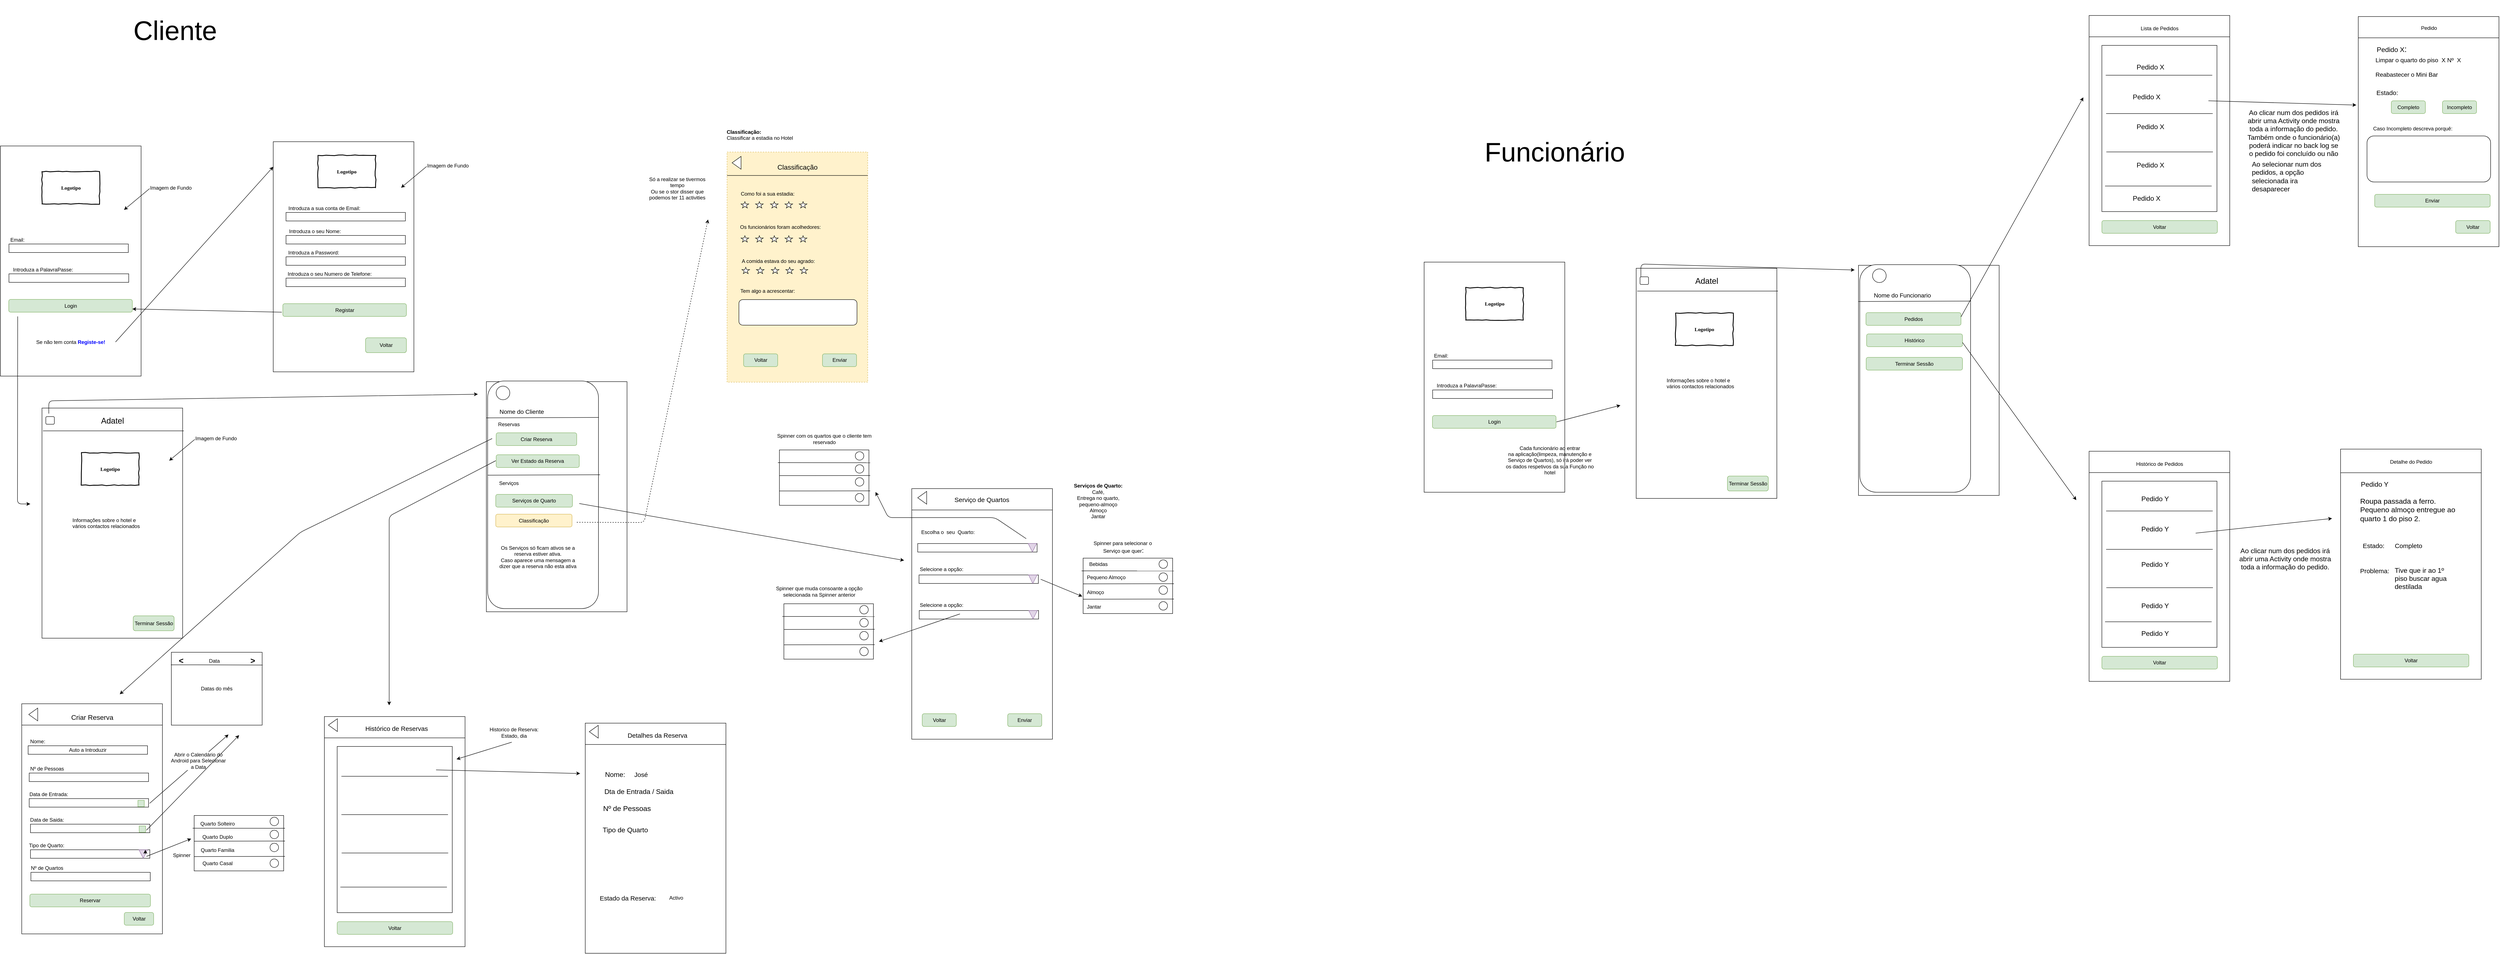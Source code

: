 <mxfile version="12.2.3" type="google" pages="1"><diagram id="XajRn-t8oKdEK7xwQJVf" name="Page-1"><mxGraphModel dx="10410" dy="8686" grid="1" gridSize="10" guides="1" tooltips="1" connect="1" arrows="1" fold="1" page="1" pageScale="1" pageWidth="3300" pageHeight="4681" math="0" shadow="0"><root><mxCell id="0"/><mxCell id="1" parent="0"/><mxCell id="KbNkLY1fOsNy1z2KFBz2-2" value="" style="rounded=0;whiteSpace=wrap;html=1;" parent="1" vertex="1"><mxGeometry x="-3190" y="-4225.5" width="330" height="540" as="geometry"/></mxCell><mxCell id="KbNkLY1fOsNy1z2KFBz2-4" value="&lt;div&gt;Logotipo&lt;/div&gt;" style="html=1;whiteSpace=wrap;comic=1;strokeWidth=2;fontFamily=Comic Sans MS;fontStyle=1;" parent="1" vertex="1"><mxGeometry x="-3092.5" y="-4165.5" width="135" height="76" as="geometry"/></mxCell><mxCell id="KbNkLY1fOsNy1z2KFBz2-5" value="" style="rounded=0;whiteSpace=wrap;html=1;" parent="1" vertex="1"><mxGeometry x="-3170" y="-3995.5" width="280" height="20" as="geometry"/></mxCell><mxCell id="KbNkLY1fOsNy1z2KFBz2-6" value="" style="rounded=0;whiteSpace=wrap;html=1;" parent="1" vertex="1"><mxGeometry x="-3170" y="-3925.5" width="281" height="20" as="geometry"/></mxCell><mxCell id="KbNkLY1fOsNy1z2KFBz2-7" value="Login" style="rounded=1;whiteSpace=wrap;html=1;fillColor=#d5e8d4;strokeColor=#82b366;" parent="1" vertex="1"><mxGeometry x="-3170.5" y="-3865.5" width="290" height="30" as="geometry"/></mxCell><mxCell id="KbNkLY1fOsNy1z2KFBz2-8" value="Email:" style="text;html=1;strokeColor=none;fillColor=none;align=center;verticalAlign=middle;whiteSpace=wrap;rounded=0;" parent="1" vertex="1"><mxGeometry x="-3170" y="-4015.5" width="40" height="20" as="geometry"/></mxCell><mxCell id="KbNkLY1fOsNy1z2KFBz2-9" value="Introduza a PalavraPasse:" style="text;html=1;strokeColor=none;fillColor=none;align=center;verticalAlign=middle;whiteSpace=wrap;rounded=0;" parent="1" vertex="1"><mxGeometry x="-3170.5" y="-3945.5" width="160" height="20" as="geometry"/></mxCell><mxCell id="KbNkLY1fOsNy1z2KFBz2-13" value="" style="endArrow=classic;html=1;" parent="1" edge="1"><mxGeometry width="50" height="50" relative="1" as="geometry"><mxPoint x="-2840" y="-4125.5" as="sourcePoint"/><mxPoint x="-2900" y="-4075.5" as="targetPoint"/></mxGeometry></mxCell><mxCell id="KbNkLY1fOsNy1z2KFBz2-14" value="Imagem de Fundo" style="text;html=1;strokeColor=none;fillColor=none;align=center;verticalAlign=middle;whiteSpace=wrap;rounded=0;" parent="1" vertex="1"><mxGeometry x="-2860" y="-4137.5" width="140" height="20" as="geometry"/></mxCell><mxCell id="KbNkLY1fOsNy1z2KFBz2-17" value="" style="rounded=0;whiteSpace=wrap;html=1;" parent="1" vertex="1"><mxGeometry x="-2550" y="-4235.5" width="330" height="540" as="geometry"/></mxCell><mxCell id="KbNkLY1fOsNy1z2KFBz2-18" value="Se não tem conta &lt;font color=&quot;#0000FF&quot;&gt;&lt;b&gt;Registe-se!&lt;/b&gt;&lt;/font&gt;" style="text;html=1;strokeColor=none;fillColor=none;align=center;verticalAlign=middle;whiteSpace=wrap;rounded=0;" parent="1" vertex="1"><mxGeometry x="-3125" y="-3775.5" width="200" height="20" as="geometry"/></mxCell><mxCell id="KbNkLY1fOsNy1z2KFBz2-20" value="" style="endArrow=classic;html=1;entryX=0;entryY=0.109;entryDx=0;entryDy=0;entryPerimeter=0;" parent="1" target="KbNkLY1fOsNy1z2KFBz2-17" edge="1"><mxGeometry width="50" height="50" relative="1" as="geometry"><mxPoint x="-2920" y="-3765.5" as="sourcePoint"/><mxPoint x="-2870" y="-3815.5" as="targetPoint"/></mxGeometry></mxCell><mxCell id="KbNkLY1fOsNy1z2KFBz2-21" value="&lt;div&gt;Logotipo&lt;/div&gt;" style="html=1;whiteSpace=wrap;comic=1;strokeWidth=2;fontFamily=Comic Sans MS;fontStyle=1;" parent="1" vertex="1"><mxGeometry x="-2445" y="-4203.5" width="135" height="76" as="geometry"/></mxCell><mxCell id="KbNkLY1fOsNy1z2KFBz2-22" value="" style="rounded=0;whiteSpace=wrap;html=1;" parent="1" vertex="1"><mxGeometry x="-2520" y="-4069.5" width="280" height="20" as="geometry"/></mxCell><mxCell id="KbNkLY1fOsNy1z2KFBz2-23" value="Introduza a sua conta de Email:" style="text;html=1;strokeColor=none;fillColor=none;align=center;verticalAlign=middle;whiteSpace=wrap;rounded=0;" parent="1" vertex="1"><mxGeometry x="-2520" y="-4089.5" width="180" height="20" as="geometry"/></mxCell><mxCell id="KbNkLY1fOsNy1z2KFBz2-24" value="" style="rounded=0;whiteSpace=wrap;html=1;" parent="1" vertex="1"><mxGeometry x="-2520" y="-4015.5" width="280" height="20" as="geometry"/></mxCell><mxCell id="KbNkLY1fOsNy1z2KFBz2-25" value="" style="rounded=0;whiteSpace=wrap;html=1;" parent="1" vertex="1"><mxGeometry x="-2520" y="-3965.5" width="280" height="20" as="geometry"/></mxCell><mxCell id="KbNkLY1fOsNy1z2KFBz2-26" value="Introduza o seu Nome:" style="text;html=1;strokeColor=none;fillColor=none;align=center;verticalAlign=middle;whiteSpace=wrap;rounded=0;" parent="1" vertex="1"><mxGeometry x="-2522.5" y="-4035.5" width="140" height="20" as="geometry"/></mxCell><mxCell id="KbNkLY1fOsNy1z2KFBz2-30" value="Introduza a Password:" style="text;html=1;strokeColor=none;fillColor=none;align=center;verticalAlign=middle;whiteSpace=wrap;rounded=0;" parent="1" vertex="1"><mxGeometry x="-2525" y="-3985.5" width="140" height="20" as="geometry"/></mxCell><mxCell id="KbNkLY1fOsNy1z2KFBz2-31" value="" style="rounded=0;whiteSpace=wrap;html=1;" parent="1" vertex="1"><mxGeometry x="-2520" y="-3915.5" width="280" height="20" as="geometry"/></mxCell><mxCell id="KbNkLY1fOsNy1z2KFBz2-32" value="Introduza o seu Numero de Telefone:" style="text;html=1;strokeColor=none;fillColor=none;align=center;verticalAlign=middle;whiteSpace=wrap;rounded=0;" parent="1" vertex="1"><mxGeometry x="-2525" y="-3935.5" width="215" height="20" as="geometry"/></mxCell><mxCell id="KbNkLY1fOsNy1z2KFBz2-33" value="Registar" style="rounded=1;whiteSpace=wrap;html=1;fillColor=#d5e8d4;strokeColor=#82b366;" parent="1" vertex="1"><mxGeometry x="-2527.5" y="-3855.5" width="290" height="30" as="geometry"/></mxCell><mxCell id="KbNkLY1fOsNy1z2KFBz2-34" value="" style="endArrow=classic;html=1;entryX=1;entryY=0.75;entryDx=0;entryDy=0;" parent="1" target="KbNkLY1fOsNy1z2KFBz2-7" edge="1"><mxGeometry width="50" height="50" relative="1" as="geometry"><mxPoint x="-2530" y="-3835.5" as="sourcePoint"/><mxPoint x="-2600" y="-3870.5" as="targetPoint"/></mxGeometry></mxCell><mxCell id="-nEDaDqVrSKcp3oK9rpR-5" value="" style="endArrow=classic;html=1;" parent="1" edge="1"><mxGeometry width="50" height="50" relative="1" as="geometry"><mxPoint x="-3149.5" y="-3825.5" as="sourcePoint"/><mxPoint x="-3120" y="-3385.5" as="targetPoint"/><Array as="points"><mxPoint x="-3150" y="-3385.5"/></Array></mxGeometry></mxCell><mxCell id="-nEDaDqVrSKcp3oK9rpR-11" value="" style="endArrow=classic;html=1;" parent="1" edge="1"><mxGeometry width="50" height="50" relative="1" as="geometry"><mxPoint x="-2190" y="-4177.5" as="sourcePoint"/><mxPoint x="-2250" y="-4127.5" as="targetPoint"/></mxGeometry></mxCell><mxCell id="-nEDaDqVrSKcp3oK9rpR-12" value="Imagem de Fundo" style="text;html=1;strokeColor=none;fillColor=none;align=center;verticalAlign=middle;whiteSpace=wrap;rounded=0;" parent="1" vertex="1"><mxGeometry x="-2210" y="-4189.5" width="140" height="20" as="geometry"/></mxCell><mxCell id="-nEDaDqVrSKcp3oK9rpR-34" value="" style="rounded=0;whiteSpace=wrap;html=1;" parent="1" vertex="1"><mxGeometry x="-3140" y="-2916.676" width="330" height="540" as="geometry"/></mxCell><mxCell id="-nEDaDqVrSKcp3oK9rpR-35" value="&lt;font style=&quot;font-size: 16px&quot;&gt;Criar Reserva&lt;/font&gt;" style="text;html=1;strokeColor=none;fillColor=none;align=center;verticalAlign=middle;whiteSpace=wrap;rounded=0;" parent="1" vertex="1"><mxGeometry x="-3032.5" y="-2895.5" width="115" height="20" as="geometry"/></mxCell><mxCell id="-nEDaDqVrSKcp3oK9rpR-37" value="" style="endArrow=none;html=1;" parent="1" edge="1"><mxGeometry width="50" height="50" relative="1" as="geometry"><mxPoint x="-3140" y="-2866.676" as="sourcePoint"/><mxPoint x="-2810" y="-2866.676" as="targetPoint"/></mxGeometry></mxCell><mxCell id="-nEDaDqVrSKcp3oK9rpR-39" value="Auto a Introduzir" style="rounded=0;whiteSpace=wrap;html=1;" parent="1" vertex="1"><mxGeometry x="-3125" y="-2818.118" width="280" height="20" as="geometry"/></mxCell><mxCell id="-nEDaDqVrSKcp3oK9rpR-40" value="Nome:" style="text;html=1;strokeColor=none;fillColor=none;align=center;verticalAlign=middle;whiteSpace=wrap;rounded=0;" parent="1" vertex="1"><mxGeometry x="-3135" y="-2838" width="65" height="20" as="geometry"/></mxCell><mxCell id="-nEDaDqVrSKcp3oK9rpR-42" value="" style="rounded=0;whiteSpace=wrap;html=1;" parent="1" vertex="1"><mxGeometry x="-3122.5" y="-2754.118" width="280" height="20" as="geometry"/></mxCell><mxCell id="-nEDaDqVrSKcp3oK9rpR-43" value="Nº de Pessoas" style="text;html=1;strokeColor=none;fillColor=none;align=center;verticalAlign=middle;whiteSpace=wrap;rounded=0;" parent="1" vertex="1"><mxGeometry x="-3132" y="-2774" width="103" height="20" as="geometry"/></mxCell><mxCell id="-nEDaDqVrSKcp3oK9rpR-45" value="" style="rounded=0;whiteSpace=wrap;html=1;" parent="1" vertex="1"><mxGeometry x="-3122.5" y="-2694.118" width="280" height="20" as="geometry"/></mxCell><mxCell id="-nEDaDqVrSKcp3oK9rpR-46" value="Data de Entrada:" style="text;html=1;strokeColor=none;fillColor=none;align=center;verticalAlign=middle;whiteSpace=wrap;rounded=0;" parent="1" vertex="1"><mxGeometry x="-3128" y="-2714" width="103" height="20" as="geometry"/></mxCell><mxCell id="-nEDaDqVrSKcp3oK9rpR-48" value="" style="whiteSpace=wrap;html=1;aspect=fixed;fillColor=#d5e8d4;strokeColor=#82b366;" parent="1" vertex="1"><mxGeometry x="-2867.5" y="-2690" width="15" height="15" as="geometry"/></mxCell><mxCell id="-nEDaDqVrSKcp3oK9rpR-49" value="" style="endArrow=classic;html=1;" parent="1" edge="1"><mxGeometry width="50" height="50" relative="1" as="geometry"><mxPoint x="-2840" y="-2683" as="sourcePoint"/><mxPoint x="-2655" y="-2844.5" as="targetPoint"/></mxGeometry></mxCell><mxCell id="-nEDaDqVrSKcp3oK9rpR-50" value="&lt;div&gt;Abrir o Calendário do &lt;br&gt;&lt;/div&gt;&lt;div&gt;Android para Selecionar&lt;/div&gt;&lt;div&gt; a Data&lt;br&gt;&lt;/div&gt;" style="text;html=1;resizable=0;points=[];align=center;verticalAlign=middle;labelBackgroundColor=#ffffff;" parent="-nEDaDqVrSKcp3oK9rpR-49" vertex="1" connectable="0"><mxGeometry x="0.238" y="1" relative="1" as="geometry"><mxPoint as="offset"/></mxGeometry></mxCell><mxCell id="-nEDaDqVrSKcp3oK9rpR-51" value="Datas do mês" style="rounded=0;whiteSpace=wrap;html=1;" parent="1" vertex="1"><mxGeometry x="-2789" y="-3037.5" width="213" height="171" as="geometry"/></mxCell><mxCell id="-nEDaDqVrSKcp3oK9rpR-52" value="" style="endArrow=none;html=1;" parent="1" edge="1"><mxGeometry width="50" height="50" relative="1" as="geometry"><mxPoint x="-2790" y="-3008" as="sourcePoint"/><mxPoint x="-2575" y="-3007.5" as="targetPoint"/><Array as="points"><mxPoint x="-2740" y="-3008"/></Array></mxGeometry></mxCell><mxCell id="-nEDaDqVrSKcp3oK9rpR-53" value="Data" style="text;html=1;strokeColor=none;fillColor=none;align=center;verticalAlign=middle;whiteSpace=wrap;rounded=0;" parent="1" vertex="1"><mxGeometry x="-2708.5" y="-3027.5" width="40" height="20" as="geometry"/></mxCell><mxCell id="-nEDaDqVrSKcp3oK9rpR-54" value="&lt;font size=&quot;1&quot;&gt;&lt;b style=&quot;font-size: 19px&quot;&gt;&amp;lt;&lt;/b&gt;&lt;/font&gt;" style="text;html=1;strokeColor=none;fillColor=none;align=center;verticalAlign=middle;whiteSpace=wrap;rounded=0;" parent="1" vertex="1"><mxGeometry x="-2786" y="-3027.5" width="40" height="20" as="geometry"/></mxCell><mxCell id="-nEDaDqVrSKcp3oK9rpR-55" value="&lt;font style=&quot;font-size: 19px&quot;&gt;&lt;b&gt;&amp;gt;&lt;/b&gt;&lt;/font&gt;" style="text;html=1;strokeColor=none;fillColor=none;align=center;verticalAlign=middle;whiteSpace=wrap;rounded=0;" parent="1" vertex="1"><mxGeometry x="-2618.5" y="-3027.5" width="40" height="20" as="geometry"/></mxCell><mxCell id="-nEDaDqVrSKcp3oK9rpR-56" value="" style="rounded=0;whiteSpace=wrap;html=1;" parent="1" vertex="1"><mxGeometry x="-3119.5" y="-2634.118" width="280" height="20" as="geometry"/></mxCell><mxCell id="-nEDaDqVrSKcp3oK9rpR-57" value="Data de Saida:" style="text;html=1;strokeColor=none;fillColor=none;align=center;verticalAlign=middle;whiteSpace=wrap;rounded=0;" parent="1" vertex="1"><mxGeometry x="-3132" y="-2654" width="103" height="20" as="geometry"/></mxCell><mxCell id="-nEDaDqVrSKcp3oK9rpR-58" value="" style="whiteSpace=wrap;html=1;aspect=fixed;fillColor=#d5e8d4;strokeColor=#82b366;" parent="1" vertex="1"><mxGeometry x="-2864.5" y="-2630" width="15" height="15" as="geometry"/></mxCell><mxCell id="-nEDaDqVrSKcp3oK9rpR-60" value="" style="endArrow=classic;html=1;" parent="1" edge="1"><mxGeometry width="50" height="50" relative="1" as="geometry"><mxPoint x="-2847.5" y="-2620" as="sourcePoint"/><mxPoint x="-2630" y="-2843" as="targetPoint"/></mxGeometry></mxCell><mxCell id="-nEDaDqVrSKcp3oK9rpR-61" value="" style="rounded=0;whiteSpace=wrap;html=1;" parent="1" vertex="1"><mxGeometry x="-3119.5" y="-2574.118" width="280" height="20" as="geometry"/></mxCell><mxCell id="-nEDaDqVrSKcp3oK9rpR-62" value="Tipo de Quarto:" style="text;html=1;strokeColor=none;fillColor=none;align=center;verticalAlign=middle;whiteSpace=wrap;rounded=0;" parent="1" vertex="1"><mxGeometry x="-3133" y="-2594" width="103" height="20" as="geometry"/></mxCell><mxCell id="-nEDaDqVrSKcp3oK9rpR-63" value="" style="triangle;whiteSpace=wrap;html=1;rotation=90;fillColor=#e1d5e7;strokeColor=#9673a6;" parent="1" vertex="1"><mxGeometry x="-2865" y="-2574" width="20" height="20" as="geometry"/></mxCell><mxCell id="-nEDaDqVrSKcp3oK9rpR-64" value="Reservar" style="rounded=1;whiteSpace=wrap;html=1;fillColor=#d5e8d4;strokeColor=#82b366;" parent="1" vertex="1"><mxGeometry x="-3121" y="-2470" width="283" height="30" as="geometry"/></mxCell><mxCell id="-nEDaDqVrSKcp3oK9rpR-65" value="" style="rounded=0;whiteSpace=wrap;html=1;" parent="1" vertex="1"><mxGeometry x="-2735.5" y="-2654.5" width="210" height="130" as="geometry"/></mxCell><mxCell id="-nEDaDqVrSKcp3oK9rpR-66" value="" style="endArrow=classic;html=1;" parent="1" edge="1"><mxGeometry width="50" height="50" relative="1" as="geometry"><mxPoint x="-2847.5" y="-2558.5" as="sourcePoint"/><mxPoint x="-2742.5" y="-2600" as="targetPoint"/></mxGeometry></mxCell><mxCell id="-nEDaDqVrSKcp3oK9rpR-67" value="Spinner " style="text;html=1;resizable=0;points=[];align=center;verticalAlign=middle;labelBackgroundColor=#ffffff;" parent="-nEDaDqVrSKcp3oK9rpR-66" vertex="1" connectable="0"><mxGeometry x="0.495" y="-1" relative="1" as="geometry"><mxPoint x="3" y="27.5" as="offset"/></mxGeometry></mxCell><mxCell id="-nEDaDqVrSKcp3oK9rpR-68" value="&lt;div&gt;Quarto Solteiro&lt;/div&gt;" style="text;html=1;strokeColor=none;fillColor=none;align=center;verticalAlign=middle;whiteSpace=wrap;rounded=0;" parent="1" vertex="1"><mxGeometry x="-2732" y="-2645.5" width="103" height="20" as="geometry"/></mxCell><mxCell id="-nEDaDqVrSKcp3oK9rpR-69" value="&lt;div&gt;Quarto Duplo&lt;br&gt;&lt;/div&gt;" style="text;html=1;strokeColor=none;fillColor=none;align=center;verticalAlign=middle;whiteSpace=wrap;rounded=0;" parent="1" vertex="1"><mxGeometry x="-2732" y="-2614.5" width="103" height="20" as="geometry"/></mxCell><mxCell id="-nEDaDqVrSKcp3oK9rpR-70" value="&lt;div&gt;Quarto Familia&lt;br&gt;&lt;/div&gt;" style="text;html=1;strokeColor=none;fillColor=none;align=center;verticalAlign=middle;whiteSpace=wrap;rounded=0;" parent="1" vertex="1"><mxGeometry x="-2732" y="-2583.5" width="103" height="20" as="geometry"/></mxCell><mxCell id="-nEDaDqVrSKcp3oK9rpR-71" value="&lt;div&gt;Quarto Casal&lt;br&gt;&lt;/div&gt;" style="text;html=1;strokeColor=none;fillColor=none;align=center;verticalAlign=middle;whiteSpace=wrap;rounded=0;" parent="1" vertex="1"><mxGeometry x="-2732" y="-2552.5" width="103" height="20" as="geometry"/></mxCell><mxCell id="-nEDaDqVrSKcp3oK9rpR-72" value="" style="endArrow=none;html=1;" parent="1" edge="1"><mxGeometry width="50" height="50" relative="1" as="geometry"><mxPoint x="-2739" y="-2624.676" as="sourcePoint"/><mxPoint x="-2522.5" y="-2624.5" as="targetPoint"/></mxGeometry></mxCell><mxCell id="-nEDaDqVrSKcp3oK9rpR-73" value="" style="endArrow=none;html=1;" parent="1" edge="1"><mxGeometry width="50" height="50" relative="1" as="geometry"><mxPoint x="-2735.5" y="-2594.176" as="sourcePoint"/><mxPoint x="-2522.5" y="-2594.5" as="targetPoint"/></mxGeometry></mxCell><mxCell id="-nEDaDqVrSKcp3oK9rpR-74" value="" style="endArrow=none;html=1;" parent="1" edge="1"><mxGeometry width="50" height="50" relative="1" as="geometry"><mxPoint x="-2735" y="-2558.176" as="sourcePoint"/><mxPoint x="-2522.5" y="-2558.5" as="targetPoint"/></mxGeometry></mxCell><mxCell id="-nEDaDqVrSKcp3oK9rpR-75" value="" style="ellipse;whiteSpace=wrap;html=1;aspect=fixed;" parent="1" vertex="1"><mxGeometry x="-2557.5" y="-2650.5" width="20" height="20" as="geometry"/></mxCell><mxCell id="-nEDaDqVrSKcp3oK9rpR-76" value="" style="ellipse;whiteSpace=wrap;html=1;aspect=fixed;" parent="1" vertex="1"><mxGeometry x="-2557.5" y="-2620" width="20" height="20" as="geometry"/></mxCell><mxCell id="-nEDaDqVrSKcp3oK9rpR-77" value="" style="ellipse;whiteSpace=wrap;html=1;aspect=fixed;" parent="1" vertex="1"><mxGeometry x="-2557.5" y="-2589.5" width="20" height="20" as="geometry"/></mxCell><mxCell id="-nEDaDqVrSKcp3oK9rpR-78" value="" style="ellipse;whiteSpace=wrap;html=1;aspect=fixed;" parent="1" vertex="1"><mxGeometry x="-2557.5" y="-2552.5" width="20" height="20" as="geometry"/></mxCell><mxCell id="-nEDaDqVrSKcp3oK9rpR-80" value="" style="rounded=0;whiteSpace=wrap;html=1;" parent="1" vertex="1"><mxGeometry x="-2430" y="-2886.676" width="330" height="540" as="geometry"/></mxCell><mxCell id="-nEDaDqVrSKcp3oK9rpR-81" value="&lt;font style=&quot;font-size: 15px&quot;&gt;Histórico de Reservas&lt;/font&gt;" style="text;html=1;strokeColor=none;fillColor=none;align=center;verticalAlign=middle;whiteSpace=wrap;rounded=0;" parent="1" vertex="1"><mxGeometry x="-2342" y="-2869" width="163" height="20" as="geometry"/></mxCell><mxCell id="-nEDaDqVrSKcp3oK9rpR-83" value="" style="endArrow=none;html=1;" parent="1" edge="1"><mxGeometry width="50" height="50" relative="1" as="geometry"><mxPoint x="-2430" y="-2836.676" as="sourcePoint"/><mxPoint x="-2100" y="-2836.676" as="targetPoint"/></mxGeometry></mxCell><mxCell id="-nEDaDqVrSKcp3oK9rpR-88" value="" style="rounded=0;whiteSpace=wrap;html=1;" parent="1" vertex="1"><mxGeometry x="-2400" y="-2816.5" width="270" height="390" as="geometry"/></mxCell><mxCell id="-nEDaDqVrSKcp3oK9rpR-89" value="" style="endArrow=none;html=1;" parent="1" edge="1"><mxGeometry width="50" height="50" relative="1" as="geometry"><mxPoint x="-2390" y="-2746.5" as="sourcePoint"/><mxPoint x="-2140" y="-2746.5" as="targetPoint"/></mxGeometry></mxCell><mxCell id="-1Kff9KluUarkjXTBm7q-2" value="" style="endArrow=none;html=1;" parent="1" edge="1"><mxGeometry width="50" height="50" relative="1" as="geometry"><mxPoint x="-2390" y="-2656.5" as="sourcePoint"/><mxPoint x="-2140" y="-2656.5" as="targetPoint"/></mxGeometry></mxCell><mxCell id="-1Kff9KluUarkjXTBm7q-3" value="" style="endArrow=none;html=1;" parent="1" edge="1"><mxGeometry width="50" height="50" relative="1" as="geometry"><mxPoint x="-2389.5" y="-2566.5" as="sourcePoint"/><mxPoint x="-2139.5" y="-2566.5" as="targetPoint"/></mxGeometry></mxCell><mxCell id="-1Kff9KluUarkjXTBm7q-4" value="" style="endArrow=none;html=1;" parent="1" edge="1"><mxGeometry width="50" height="50" relative="1" as="geometry"><mxPoint x="-2392.5" y="-2486.5" as="sourcePoint"/><mxPoint x="-2142.5" y="-2486.5" as="targetPoint"/></mxGeometry></mxCell><mxCell id="-1Kff9KluUarkjXTBm7q-6" value="&lt;div&gt;Historico de Reserva:&lt;/div&gt;&lt;div&gt;Estado, dia&lt;br&gt;&lt;/div&gt;" style="text;html=1;strokeColor=none;fillColor=none;align=center;verticalAlign=middle;whiteSpace=wrap;rounded=0;" parent="1" vertex="1"><mxGeometry x="-2090" y="-2859" width="210" height="20" as="geometry"/></mxCell><mxCell id="-1Kff9KluUarkjXTBm7q-7" value="" style="endArrow=classic;html=1;" parent="1" edge="1"><mxGeometry width="50" height="50" relative="1" as="geometry"><mxPoint x="-1990.5" y="-2826.5" as="sourcePoint"/><mxPoint x="-2120" y="-2786.5" as="targetPoint"/></mxGeometry></mxCell><mxCell id="-1Kff9KluUarkjXTBm7q-9" value="&lt;div&gt;&lt;b&gt;Serviços de Quarto:&lt;/b&gt;&lt;/div&gt;&lt;div&gt;Café,&lt;br&gt;&lt;/div&gt;&lt;div&gt;Entrega no quarto,&lt;/div&gt;&lt;div&gt;pequeno-almoço&lt;/div&gt;&lt;div&gt;Almoço&lt;/div&gt;&lt;div&gt;Jantar&lt;/div&gt;" style="text;html=1;strokeColor=none;fillColor=none;align=center;verticalAlign=middle;whiteSpace=wrap;rounded=0;" parent="1" vertex="1"><mxGeometry x="-712" y="-3402.039" width="195" height="20" as="geometry"/></mxCell><mxCell id="-1Kff9KluUarkjXTBm7q-18" value="&lt;div&gt;&lt;b&gt;Classificação:&lt;/b&gt;&lt;/div&gt;&lt;div&gt;Classificar a estadia no Hotel&lt;br&gt;&lt;/div&gt;" style="text;html=1;resizable=0;points=[];autosize=1;align=left;verticalAlign=top;spacingTop=-4;" parent="1" vertex="1"><mxGeometry x="-1488.5" y="-4268.5" width="180" height="30" as="geometry"/></mxCell><mxCell id="iUCJwzNKC1Xf94IM1Cih-19" style="edgeStyle=orthogonalEdgeStyle;rounded=0;orthogonalLoop=1;jettySize=auto;html=1;exitX=0.5;exitY=0;exitDx=0;exitDy=0;entryX=0;entryY=0.25;entryDx=0;entryDy=0;" parent="1" source="-nEDaDqVrSKcp3oK9rpR-63" target="-nEDaDqVrSKcp3oK9rpR-63" edge="1"><mxGeometry relative="1" as="geometry"/></mxCell><mxCell id="iUCJwzNKC1Xf94IM1Cih-75" value="" style="rounded=0;whiteSpace=wrap;html=1;" parent="1" vertex="1"><mxGeometry x="-1052" y="-3421.5" width="330" height="588" as="geometry"/></mxCell><mxCell id="iUCJwzNKC1Xf94IM1Cih-76" value="&lt;font style=&quot;font-size: 15px&quot;&gt;Serviço de Quartos&lt;br&gt;&lt;/font&gt;" style="text;html=1;strokeColor=none;fillColor=none;align=center;verticalAlign=middle;whiteSpace=wrap;rounded=0;" parent="1" vertex="1"><mxGeometry x="-954" y="-3406.333" width="133" height="20" as="geometry"/></mxCell><mxCell id="iUCJwzNKC1Xf94IM1Cih-78" value="" style="endArrow=none;html=1;" parent="1" edge="1"><mxGeometry width="50" height="50" relative="1" as="geometry"><mxPoint x="-1052.333" y="-3371.422" as="sourcePoint"/><mxPoint x="-722.333" y="-3371.422" as="targetPoint"/></mxGeometry></mxCell><mxCell id="iUCJwzNKC1Xf94IM1Cih-79" value="Selecione a opção:" style="text;html=1;strokeColor=none;fillColor=none;align=center;verticalAlign=middle;whiteSpace=wrap;rounded=0;" parent="1" vertex="1"><mxGeometry x="-1062.5" y="-3241.833" width="160" height="20" as="geometry"/></mxCell><mxCell id="iUCJwzNKC1Xf94IM1Cih-80" value="" style="rounded=0;whiteSpace=wrap;html=1;" parent="1" vertex="1"><mxGeometry x="-1035" y="-3218.951" width="280" height="20" as="geometry"/></mxCell><mxCell id="iUCJwzNKC1Xf94IM1Cih-81" value="" style="triangle;whiteSpace=wrap;html=1;rotation=90;fillColor=#e1d5e7;strokeColor=#9673a6;" parent="1" vertex="1"><mxGeometry x="-778" y="-3218.833" width="20" height="20" as="geometry"/></mxCell><mxCell id="iUCJwzNKC1Xf94IM1Cih-84" value="Enviar" style="rounded=1;whiteSpace=wrap;html=1;fillColor=#d5e8d4;strokeColor=#82b366;" parent="1" vertex="1"><mxGeometry x="-827" y="-2893.333" width="80" height="30" as="geometry"/></mxCell><mxCell id="iUCJwzNKC1Xf94IM1Cih-86" value="" style="endArrow=classic;html=1;" parent="1" edge="1"><mxGeometry width="50" height="50" relative="1" as="geometry"><mxPoint x="-749.5" y="-3208.833" as="sourcePoint"/><mxPoint x="-652" y="-3168.5" as="targetPoint"/></mxGeometry></mxCell><mxCell id="iUCJwzNKC1Xf94IM1Cih-87" value="" style="rounded=0;whiteSpace=wrap;html=1;" parent="1" vertex="1"><mxGeometry x="-650" y="-3258.333" width="210" height="130" as="geometry"/></mxCell><mxCell id="iUCJwzNKC1Xf94IM1Cih-88" value="" style="endArrow=none;html=1;" parent="1" edge="1"><mxGeometry width="50" height="50" relative="1" as="geometry"><mxPoint x="-653.5" y="-3228.51" as="sourcePoint"/><mxPoint x="-437" y="-3228.333" as="targetPoint"/></mxGeometry></mxCell><mxCell id="iUCJwzNKC1Xf94IM1Cih-89" value="" style="endArrow=none;html=1;" parent="1" edge="1"><mxGeometry width="50" height="50" relative="1" as="geometry"><mxPoint x="-650" y="-3198.01" as="sourcePoint"/><mxPoint x="-437" y="-3198.333" as="targetPoint"/></mxGeometry></mxCell><mxCell id="iUCJwzNKC1Xf94IM1Cih-90" value="" style="endArrow=none;html=1;" parent="1" edge="1"><mxGeometry width="50" height="50" relative="1" as="geometry"><mxPoint x="-649.5" y="-3162.01" as="sourcePoint"/><mxPoint x="-437" y="-3162.333" as="targetPoint"/></mxGeometry></mxCell><mxCell id="iUCJwzNKC1Xf94IM1Cih-91" value="" style="ellipse;whiteSpace=wrap;html=1;aspect=fixed;" parent="1" vertex="1"><mxGeometry x="-472" y="-3254.333" width="20" height="20" as="geometry"/></mxCell><mxCell id="iUCJwzNKC1Xf94IM1Cih-92" value="" style="ellipse;whiteSpace=wrap;html=1;aspect=fixed;" parent="1" vertex="1"><mxGeometry x="-472" y="-3223.833" width="20" height="20" as="geometry"/></mxCell><mxCell id="iUCJwzNKC1Xf94IM1Cih-93" value="" style="ellipse;whiteSpace=wrap;html=1;aspect=fixed;" parent="1" vertex="1"><mxGeometry x="-472" y="-3193.333" width="20" height="20" as="geometry"/></mxCell><mxCell id="iUCJwzNKC1Xf94IM1Cih-94" value="" style="ellipse;whiteSpace=wrap;html=1;aspect=fixed;" parent="1" vertex="1"><mxGeometry x="-472" y="-3156.333" width="20" height="20" as="geometry"/></mxCell><mxCell id="iUCJwzNKC1Xf94IM1Cih-95" value="&lt;div&gt;Spinner para selecionar o&lt;br&gt;&lt;/div&gt;&amp;nbsp;Serviço que quer&lt;font style=&quot;font-size: 16px&quot;&gt;:&lt;/font&gt;" style="text;html=1;strokeColor=none;fillColor=none;align=center;verticalAlign=middle;whiteSpace=wrap;rounded=0;" parent="1" vertex="1"><mxGeometry x="-683.5" y="-3294.333" width="252" height="20" as="geometry"/></mxCell><mxCell id="iUCJwzNKC1Xf94IM1Cih-116" value="Voltar" style="rounded=1;whiteSpace=wrap;html=1;fillColor=#d5e8d4;strokeColor=#82b366;" parent="1" vertex="1"><mxGeometry x="-1027.5" y="-2893.333" width="80" height="30" as="geometry"/></mxCell><mxCell id="iUCJwzNKC1Xf94IM1Cih-129" value="" style="rounded=0;whiteSpace=wrap;html=1;dashed=1;fillColor=#fff2cc;strokeColor=#d6b656;" parent="1" vertex="1"><mxGeometry x="-1485.333" y="-4211.216" width="330" height="540" as="geometry"/></mxCell><mxCell id="iUCJwzNKC1Xf94IM1Cih-130" value="&lt;font style=&quot;font-size: 16px&quot;&gt;Classificação&lt;/font&gt;" style="text;html=1;strokeColor=none;fillColor=none;align=center;verticalAlign=middle;whiteSpace=wrap;rounded=0;" parent="1" vertex="1"><mxGeometry x="-1340.333" y="-4186.216" width="40" height="20" as="geometry"/></mxCell><mxCell id="iUCJwzNKC1Xf94IM1Cih-132" value="" style="endArrow=none;html=1;" parent="1" edge="1"><mxGeometry width="50" height="50" relative="1" as="geometry"><mxPoint x="-1485.333" y="-4156.216" as="sourcePoint"/><mxPoint x="-1155.333" y="-4156.216" as="targetPoint"/></mxGeometry></mxCell><mxCell id="iUCJwzNKC1Xf94IM1Cih-133" value="Como foi a sua estadia:" style="text;html=1;strokeColor=none;fillColor=none;align=center;verticalAlign=middle;whiteSpace=wrap;rounded=0;" parent="1" vertex="1"><mxGeometry x="-1500.5" y="-4122.833" width="220" height="20" as="geometry"/></mxCell><mxCell id="iUCJwzNKC1Xf94IM1Cih-134" value="" style="verticalLabelPosition=bottom;verticalAlign=top;html=1;shape=mxgraph.basic.star" parent="1" vertex="1"><mxGeometry x="-1452.5" y="-4095" width="18" height="15" as="geometry"/></mxCell><mxCell id="iUCJwzNKC1Xf94IM1Cih-135" value="" style="verticalLabelPosition=bottom;verticalAlign=top;html=1;shape=mxgraph.basic.star" parent="1" vertex="1"><mxGeometry x="-1418.5" y="-4095" width="18" height="15" as="geometry"/></mxCell><mxCell id="iUCJwzNKC1Xf94IM1Cih-138" value="" style="verticalLabelPosition=bottom;verticalAlign=top;html=1;shape=mxgraph.basic.star" parent="1" vertex="1"><mxGeometry x="-1383.5" y="-4095" width="18" height="15" as="geometry"/></mxCell><mxCell id="iUCJwzNKC1Xf94IM1Cih-139" value="" style="verticalLabelPosition=bottom;verticalAlign=top;html=1;shape=mxgraph.basic.star" parent="1" vertex="1"><mxGeometry x="-1349.5" y="-4095" width="18" height="15" as="geometry"/></mxCell><mxCell id="iUCJwzNKC1Xf94IM1Cih-140" value="" style="verticalLabelPosition=bottom;verticalAlign=top;html=1;shape=mxgraph.basic.star" parent="1" vertex="1"><mxGeometry x="-1316" y="-4095" width="18" height="15" as="geometry"/></mxCell><mxCell id="iUCJwzNKC1Xf94IM1Cih-144" value="Os funcionários foram acolhedores: " style="text;html=1;strokeColor=none;fillColor=none;align=center;verticalAlign=middle;whiteSpace=wrap;rounded=0;" parent="1" vertex="1"><mxGeometry x="-1470.5" y="-4044.833" width="220" height="20" as="geometry"/></mxCell><mxCell id="iUCJwzNKC1Xf94IM1Cih-151" value="" style="verticalLabelPosition=bottom;verticalAlign=top;html=1;shape=mxgraph.basic.star" parent="1" vertex="1"><mxGeometry x="-1452.5" y="-4015" width="18" height="15" as="geometry"/></mxCell><mxCell id="iUCJwzNKC1Xf94IM1Cih-152" value="" style="verticalLabelPosition=bottom;verticalAlign=top;html=1;shape=mxgraph.basic.star" parent="1" vertex="1"><mxGeometry x="-1418.5" y="-4015" width="18" height="15" as="geometry"/></mxCell><mxCell id="iUCJwzNKC1Xf94IM1Cih-153" value="" style="verticalLabelPosition=bottom;verticalAlign=top;html=1;shape=mxgraph.basic.star" parent="1" vertex="1"><mxGeometry x="-1383.5" y="-4015" width="18" height="15" as="geometry"/></mxCell><mxCell id="iUCJwzNKC1Xf94IM1Cih-154" value="" style="verticalLabelPosition=bottom;verticalAlign=top;html=1;shape=mxgraph.basic.star" parent="1" vertex="1"><mxGeometry x="-1349.5" y="-4015" width="18" height="15" as="geometry"/></mxCell><mxCell id="iUCJwzNKC1Xf94IM1Cih-155" value="" style="verticalLabelPosition=bottom;verticalAlign=top;html=1;shape=mxgraph.basic.star" parent="1" vertex="1"><mxGeometry x="-1316" y="-4015" width="18" height="15" as="geometry"/></mxCell><mxCell id="iUCJwzNKC1Xf94IM1Cih-156" value="A comida estava do seu agrado:" style="text;html=1;strokeColor=none;fillColor=none;align=center;verticalAlign=middle;whiteSpace=wrap;rounded=0;" parent="1" vertex="1"><mxGeometry x="-1475.5" y="-3964.833" width="220" height="20" as="geometry"/></mxCell><mxCell id="iUCJwzNKC1Xf94IM1Cih-158" value="" style="verticalLabelPosition=bottom;verticalAlign=top;html=1;shape=mxgraph.basic.star" parent="1" vertex="1"><mxGeometry x="-1450.5" y="-3941" width="18" height="15" as="geometry"/></mxCell><mxCell id="iUCJwzNKC1Xf94IM1Cih-159" value="" style="verticalLabelPosition=bottom;verticalAlign=top;html=1;shape=mxgraph.basic.star" parent="1" vertex="1"><mxGeometry x="-1416.5" y="-3941" width="18" height="15" as="geometry"/></mxCell><mxCell id="iUCJwzNKC1Xf94IM1Cih-160" value="" style="verticalLabelPosition=bottom;verticalAlign=top;html=1;shape=mxgraph.basic.star" parent="1" vertex="1"><mxGeometry x="-1381.5" y="-3941" width="18" height="15" as="geometry"/></mxCell><mxCell id="iUCJwzNKC1Xf94IM1Cih-161" value="" style="verticalLabelPosition=bottom;verticalAlign=top;html=1;shape=mxgraph.basic.star" parent="1" vertex="1"><mxGeometry x="-1347.5" y="-3941" width="18" height="15" as="geometry"/></mxCell><mxCell id="iUCJwzNKC1Xf94IM1Cih-162" value="" style="verticalLabelPosition=bottom;verticalAlign=top;html=1;shape=mxgraph.basic.star" parent="1" vertex="1"><mxGeometry x="-1314" y="-3941" width="18" height="15" as="geometry"/></mxCell><mxCell id="iUCJwzNKC1Xf94IM1Cih-163" value="Tem algo a acrescentar:" style="text;html=1;strokeColor=none;fillColor=none;align=center;verticalAlign=middle;whiteSpace=wrap;rounded=0;" parent="1" vertex="1"><mxGeometry x="-1500.5" y="-3895.333" width="220" height="20" as="geometry"/></mxCell><mxCell id="iUCJwzNKC1Xf94IM1Cih-164" value="" style="rounded=1;whiteSpace=wrap;html=1;" parent="1" vertex="1"><mxGeometry x="-1457.5" y="-3865" width="277" height="60" as="geometry"/></mxCell><mxCell id="iUCJwzNKC1Xf94IM1Cih-165" value="Enviar" style="rounded=1;whiteSpace=wrap;html=1;fillColor=#d5e8d4;strokeColor=#82b366;" parent="1" vertex="1"><mxGeometry x="-1261.5" y="-3737.759" width="80" height="30" as="geometry"/></mxCell><mxCell id="iUCJwzNKC1Xf94IM1Cih-166" value="Voltar" style="rounded=1;whiteSpace=wrap;html=1;fillColor=#d5e8d4;strokeColor=#82b366;" parent="1" vertex="1"><mxGeometry x="-1446.5" y="-3737.759" width="80" height="30" as="geometry"/></mxCell><mxCell id="iUCJwzNKC1Xf94IM1Cih-189" value="Voltar" style="rounded=1;whiteSpace=wrap;html=1;fillColor=#d5e8d4;strokeColor=#82b366;" parent="1" vertex="1"><mxGeometry x="-2400" y="-2405.5" width="271" height="30" as="geometry"/></mxCell><mxCell id="iUCJwzNKC1Xf94IM1Cih-191" value="Voltar" style="rounded=1;whiteSpace=wrap;html=1;fillColor=#d5e8d4;strokeColor=#82b366;" parent="1" vertex="1"><mxGeometry x="-2899.5" y="-2427" width="69" height="30" as="geometry"/></mxCell><mxCell id="iUCJwzNKC1Xf94IM1Cih-193" value="Voltar" style="rounded=1;whiteSpace=wrap;html=1;fillColor=#d5e8d4;strokeColor=#82b366;" parent="1" vertex="1"><mxGeometry x="-2333.5" y="-3775.5" width="96" height="35" as="geometry"/></mxCell><mxCell id="iUCJwzNKC1Xf94IM1Cih-205" value="" style="verticalLabelPosition=bottom;verticalAlign=top;html=1;shape=mxgraph.basic.acute_triangle;dx=0.5;rotation=-90;" parent="1" vertex="1"><mxGeometry x="-3128" y="-2902" width="30" height="21" as="geometry"/></mxCell><mxCell id="iUCJwzNKC1Xf94IM1Cih-210" value="" style="verticalLabelPosition=bottom;verticalAlign=top;html=1;shape=mxgraph.basic.acute_triangle;dx=0.5;rotation=-90;" parent="1" vertex="1"><mxGeometry x="-1042.5" y="-3410.5" width="30" height="21" as="geometry"/></mxCell><mxCell id="iUCJwzNKC1Xf94IM1Cih-212" value="" style="verticalLabelPosition=bottom;verticalAlign=top;html=1;shape=mxgraph.basic.acute_triangle;dx=0.5;rotation=-90;" parent="1" vertex="1"><mxGeometry x="-1478" y="-4196.5" width="30" height="21" as="geometry"/></mxCell><mxCell id="iUCJwzNKC1Xf94IM1Cih-216" value="" style="verticalLabelPosition=bottom;verticalAlign=top;html=1;shape=mxgraph.basic.acute_triangle;dx=0.5;rotation=-90;" parent="1" vertex="1"><mxGeometry x="-2425" y="-2877.071" width="30" height="21" as="geometry"/></mxCell><mxCell id="iUCJwzNKC1Xf94IM1Cih-218" value="&lt;font style=&quot;font-size: 63px&quot;&gt;Cliente&lt;/font&gt;" style="text;html=1;strokeColor=none;fillColor=none;align=center;verticalAlign=middle;whiteSpace=wrap;rounded=0;" parent="1" vertex="1"><mxGeometry x="-3180" y="-4567.5" width="800" height="142" as="geometry"/></mxCell><mxCell id="2cC3bIh3qGntLCf2zElB-2" value="" style="rounded=0;whiteSpace=wrap;html=1;" parent="1" vertex="1"><mxGeometry x="-3118.5" y="-2521.118" width="280" height="20" as="geometry"/></mxCell><mxCell id="2cC3bIh3qGntLCf2zElB-3" value="Nº de Quartos" style="text;html=1;strokeColor=none;fillColor=none;align=center;verticalAlign=middle;whiteSpace=wrap;rounded=0;" parent="1" vertex="1"><mxGeometry x="-3132" y="-2541" width="103" height="20" as="geometry"/></mxCell><mxCell id="EcjqMXiwgYCg3FWHzvTg-11" value="" style="rounded=0;whiteSpace=wrap;html=1;" parent="1" vertex="1"><mxGeometry x="-3092.5" y="-3610.5" width="330" height="540" as="geometry"/></mxCell><mxCell id="EcjqMXiwgYCg3FWHzvTg-12" value="&lt;div style=&quot;font-size: 19px&quot;&gt;&lt;font style=&quot;font-size: 19px&quot;&gt;Adatel&lt;/font&gt;&lt;/div&gt;" style="text;html=1;strokeColor=none;fillColor=none;align=center;verticalAlign=middle;whiteSpace=wrap;rounded=0;" parent="1" vertex="1"><mxGeometry x="-2947.5" y="-3590.5" width="40" height="20" as="geometry"/></mxCell><mxCell id="EcjqMXiwgYCg3FWHzvTg-13" value="" style="endArrow=none;html=1;" parent="1" edge="1"><mxGeometry width="50" height="50" relative="1" as="geometry"><mxPoint x="-3090" y="-3557" as="sourcePoint"/><mxPoint x="-2760" y="-3557" as="targetPoint"/></mxGeometry></mxCell><mxCell id="EcjqMXiwgYCg3FWHzvTg-18" value="&lt;div&gt;Logotipo&lt;/div&gt;" style="html=1;whiteSpace=wrap;comic=1;strokeWidth=2;fontFamily=Comic Sans MS;fontStyle=1;" parent="1" vertex="1"><mxGeometry x="-3000" y="-3505.5" width="135" height="76" as="geometry"/></mxCell><mxCell id="EcjqMXiwgYCg3FWHzvTg-19" value="" style="rounded=0;whiteSpace=wrap;html=1;" parent="1" vertex="1"><mxGeometry x="-2050" y="-3672.5" width="330" height="540" as="geometry"/></mxCell><mxCell id="EcjqMXiwgYCg3FWHzvTg-22" value="" style="rounded=1;whiteSpace=wrap;html=1;" parent="1" vertex="1"><mxGeometry x="-3083.5" y="-3590.5" width="20" height="18" as="geometry"/></mxCell><mxCell id="EcjqMXiwgYCg3FWHzvTg-23" value="" style="rounded=1;whiteSpace=wrap;html=1;" parent="1" vertex="1"><mxGeometry x="-2047" y="-3674" width="260" height="534" as="geometry"/></mxCell><mxCell id="EcjqMXiwgYCg3FWHzvTg-24" value="" style="ellipse;whiteSpace=wrap;html=1;aspect=fixed;" parent="1" vertex="1"><mxGeometry x="-2027" y="-3662" width="32" height="32" as="geometry"/></mxCell><mxCell id="EcjqMXiwgYCg3FWHzvTg-25" value="&lt;font style=&quot;font-size: 14px&quot;&gt;Nome do Cliente&lt;/font&gt;" style="text;html=1;strokeColor=none;fillColor=none;align=center;verticalAlign=middle;whiteSpace=wrap;rounded=0;direction=south;" parent="1" vertex="1"><mxGeometry x="-2027" y="-3622.5" width="120" height="40" as="geometry"/></mxCell><mxCell id="EcjqMXiwgYCg3FWHzvTg-26" value="" style="endArrow=none;html=1;entryX=1.003;entryY=0.16;entryDx=0;entryDy=0;entryPerimeter=0;" parent="1" target="EcjqMXiwgYCg3FWHzvTg-23" edge="1"><mxGeometry width="50" height="50" relative="1" as="geometry"><mxPoint x="-2050.0" y="-3587.5" as="sourcePoint"/><mxPoint x="-1798" y="-3588" as="targetPoint"/></mxGeometry></mxCell><mxCell id="EcjqMXiwgYCg3FWHzvTg-27" value="&lt;div&gt;Criar Reserva&lt;/div&gt;" style="rounded=1;whiteSpace=wrap;html=1;fillColor=#d5e8d4;strokeColor=#82b366;" parent="1" vertex="1"><mxGeometry x="-2027" y="-3552.5" width="189" height="30" as="geometry"/></mxCell><mxCell id="EcjqMXiwgYCg3FWHzvTg-28" value="&lt;div&gt;Ver Estado da Reserva&lt;/div&gt;" style="rounded=1;whiteSpace=wrap;html=1;fillColor=#d5e8d4;strokeColor=#82b366;" parent="1" vertex="1"><mxGeometry x="-2027" y="-3501" width="195" height="30" as="geometry"/></mxCell><mxCell id="EcjqMXiwgYCg3FWHzvTg-29" value="" style="endArrow=none;html=1;entryX=1.003;entryY=0.16;entryDx=0;entryDy=0;entryPerimeter=0;" parent="1" edge="1"><mxGeometry width="50" height="50" relative="1" as="geometry"><mxPoint x="-2047.0" y="-3453.0" as="sourcePoint"/><mxPoint x="-1783.22" y="-3454.06" as="targetPoint"/></mxGeometry></mxCell><mxCell id="EcjqMXiwgYCg3FWHzvTg-30" value="Reservas" style="text;html=1;strokeColor=none;fillColor=none;align=center;verticalAlign=middle;whiteSpace=wrap;rounded=0;" parent="1" vertex="1"><mxGeometry x="-2027.5" y="-3582" width="60" height="20" as="geometry"/></mxCell><mxCell id="EcjqMXiwgYCg3FWHzvTg-31" value="Serviços" style="text;html=1;strokeColor=none;fillColor=none;align=center;verticalAlign=middle;whiteSpace=wrap;rounded=0;" parent="1" vertex="1"><mxGeometry x="-2027.5" y="-3444.5" width="60" height="20" as="geometry"/></mxCell><mxCell id="EcjqMXiwgYCg3FWHzvTg-32" value="&lt;div&gt;Informações sobre o hotel e &lt;br&gt;&lt;/div&gt;&lt;div&gt;vários contactos relacionados&lt;/div&gt;" style="text;html=1;" parent="1" vertex="1"><mxGeometry x="-3023.5" y="-3361" width="207" height="30" as="geometry"/></mxCell><mxCell id="EcjqMXiwgYCg3FWHzvTg-33" value="Terminar Sessão" style="rounded=1;whiteSpace=wrap;html=1;fillColor=#d5e8d4;strokeColor=#82b366;" parent="1" vertex="1"><mxGeometry x="-2878.5" y="-3123" width="96" height="35" as="geometry"/></mxCell><mxCell id="EcjqMXiwgYCg3FWHzvTg-34" value="Serviços de Quarto" style="rounded=1;whiteSpace=wrap;html=1;fillColor=#d5e8d4;strokeColor=#82b366;" parent="1" vertex="1"><mxGeometry x="-2028" y="-3408" width="180" height="30" as="geometry"/></mxCell><mxCell id="EcjqMXiwgYCg3FWHzvTg-37" value="Classificação" style="rounded=1;whiteSpace=wrap;html=1;fillColor=#fff2cc;strokeColor=#d6b656;" parent="1" vertex="1"><mxGeometry x="-2028" y="-3361.5" width="179" height="30" as="geometry"/></mxCell><mxCell id="EcjqMXiwgYCg3FWHzvTg-41" value="" style="endArrow=classic;html=1;" parent="1" edge="1"><mxGeometry width="50" height="50" relative="1" as="geometry"><mxPoint x="-2036.5" y="-3539" as="sourcePoint"/><mxPoint x="-2910" y="-2939" as="targetPoint"/><Array as="points"><mxPoint x="-2486.5" y="-3319"/></Array></mxGeometry></mxCell><mxCell id="EcjqMXiwgYCg3FWHzvTg-42" value="" style="endArrow=classic;html=1;" parent="1" edge="1"><mxGeometry width="50" height="50" relative="1" as="geometry"><mxPoint x="-2028" y="-3487" as="sourcePoint"/><mxPoint x="-2278" y="-2913" as="targetPoint"/><Array as="points"><mxPoint x="-2278" y="-3357"/></Array></mxGeometry></mxCell><mxCell id="EcjqMXiwgYCg3FWHzvTg-43" value="" style="endArrow=classic;html=1;" parent="1" edge="1"><mxGeometry width="50" height="50" relative="1" as="geometry"><mxPoint x="-3076.5" y="-3597.5" as="sourcePoint"/><mxPoint x="-2070" y="-3643" as="targetPoint"/><Array as="points"><mxPoint x="-3076.5" y="-3627.5"/></Array></mxGeometry></mxCell><mxCell id="EcjqMXiwgYCg3FWHzvTg-47" value="" style="endArrow=classic;html=1;dashed=1;" parent="1" edge="1"><mxGeometry width="50" height="50" relative="1" as="geometry"><mxPoint x="-1838" y="-3342.5" as="sourcePoint"/><mxPoint x="-1530" y="-4053" as="targetPoint"/><Array as="points"><mxPoint x="-1680" y="-3342"/></Array></mxGeometry></mxCell><mxCell id="EcjqMXiwgYCg3FWHzvTg-87" value="" style="rounded=0;whiteSpace=wrap;html=1;" parent="1" vertex="1"><mxGeometry x="-1362.5" y="-3512.265" width="210" height="130" as="geometry"/></mxCell><mxCell id="EcjqMXiwgYCg3FWHzvTg-88" value="" style="endArrow=none;html=1;" parent="1" edge="1"><mxGeometry width="50" height="50" relative="1" as="geometry"><mxPoint x="-1366" y="-3482.441" as="sourcePoint"/><mxPoint x="-1149.5" y="-3482.265" as="targetPoint"/></mxGeometry></mxCell><mxCell id="EcjqMXiwgYCg3FWHzvTg-89" value="" style="endArrow=none;html=1;" parent="1" edge="1"><mxGeometry width="50" height="50" relative="1" as="geometry"><mxPoint x="-1362.5" y="-3451.941" as="sourcePoint"/><mxPoint x="-1149.5" y="-3452.265" as="targetPoint"/></mxGeometry></mxCell><mxCell id="EcjqMXiwgYCg3FWHzvTg-90" value="" style="endArrow=none;html=1;" parent="1" edge="1"><mxGeometry width="50" height="50" relative="1" as="geometry"><mxPoint x="-1362" y="-3415.941" as="sourcePoint"/><mxPoint x="-1149.5" y="-3416.265" as="targetPoint"/></mxGeometry></mxCell><mxCell id="EcjqMXiwgYCg3FWHzvTg-91" value="" style="ellipse;whiteSpace=wrap;html=1;aspect=fixed;" parent="1" vertex="1"><mxGeometry x="-1184.5" y="-3508.265" width="20" height="20" as="geometry"/></mxCell><mxCell id="EcjqMXiwgYCg3FWHzvTg-92" value="" style="ellipse;whiteSpace=wrap;html=1;aspect=fixed;" parent="1" vertex="1"><mxGeometry x="-1184.5" y="-3477.765" width="20" height="20" as="geometry"/></mxCell><mxCell id="EcjqMXiwgYCg3FWHzvTg-93" value="" style="ellipse;whiteSpace=wrap;html=1;aspect=fixed;" parent="1" vertex="1"><mxGeometry x="-1184.5" y="-3447.265" width="20" height="20" as="geometry"/></mxCell><mxCell id="EcjqMXiwgYCg3FWHzvTg-94" value="" style="ellipse;whiteSpace=wrap;html=1;aspect=fixed;" parent="1" vertex="1"><mxGeometry x="-1184.5" y="-3410.265" width="20" height="20" as="geometry"/></mxCell><mxCell id="EcjqMXiwgYCg3FWHzvTg-95" value="&lt;div&gt;Spinner com os quartos que o cliente tem reservado&lt;br&gt;&lt;/div&gt;" style="text;html=1;strokeColor=none;fillColor=none;align=center;verticalAlign=middle;whiteSpace=wrap;rounded=0;" parent="1" vertex="1"><mxGeometry x="-1383.5" y="-3547.765" width="252" height="20" as="geometry"/></mxCell><mxCell id="EcjqMXiwgYCg3FWHzvTg-96" value="Escolha o&amp;nbsp; seu&amp;nbsp; Quarto:" style="text;html=1;strokeColor=none;fillColor=none;align=center;verticalAlign=middle;whiteSpace=wrap;rounded=0;" parent="1" vertex="1"><mxGeometry x="-1047.5" y="-3329" width="160" height="20" as="geometry"/></mxCell><mxCell id="EcjqMXiwgYCg3FWHzvTg-97" value="" style="rounded=0;whiteSpace=wrap;html=1;" parent="1" vertex="1"><mxGeometry x="-1038" y="-3292.618" width="280" height="20" as="geometry"/></mxCell><mxCell id="EcjqMXiwgYCg3FWHzvTg-98" value="" style="triangle;whiteSpace=wrap;html=1;rotation=90;fillColor=#e1d5e7;strokeColor=#9673a6;" parent="1" vertex="1"><mxGeometry x="-779" y="-3292.738" width="20" height="20" as="geometry"/></mxCell><mxCell id="EcjqMXiwgYCg3FWHzvTg-99" value="" style="endArrow=classic;html=1;" parent="1" edge="1"><mxGeometry width="50" height="50" relative="1" as="geometry"><mxPoint x="-783.5" y="-3304" as="sourcePoint"/><mxPoint x="-1137" y="-3413.5" as="targetPoint"/><Array as="points"><mxPoint x="-857" y="-3353.5"/><mxPoint x="-1107" y="-3353.5"/></Array></mxGeometry></mxCell><mxCell id="EcjqMXiwgYCg3FWHzvTg-101" value="&lt;div&gt;Os Serviços só ficam ativos se a reserva estiver ativa. &lt;br&gt;&lt;/div&gt;&lt;div&gt;Caso aparece uma mensagem a dizer que a reserva não esta ativa&lt;/div&gt;" style="text;html=1;strokeColor=none;fillColor=none;align=center;verticalAlign=middle;whiteSpace=wrap;rounded=0;" parent="1" vertex="1"><mxGeometry x="-2027" y="-3271.5" width="196" height="20" as="geometry"/></mxCell><mxCell id="EcjqMXiwgYCg3FWHzvTg-104" value="&lt;div&gt;Só a realizar se tivermos tempo&lt;/div&gt;&lt;div&gt;Ou se o stor disser que podemos ter 11 activities&lt;br&gt;&lt;/div&gt;" style="text;html=1;strokeColor=none;fillColor=none;align=center;verticalAlign=middle;whiteSpace=wrap;rounded=0;" parent="1" vertex="1"><mxGeometry x="-1687" y="-4136.5" width="170" height="20" as="geometry"/></mxCell><mxCell id="KXoAYeETmWBAVuSYBYNI-8" value="" style="rounded=0;whiteSpace=wrap;html=1;" parent="1" vertex="1"><mxGeometry x="-1818" y="-2871.176" width="330" height="540" as="geometry"/></mxCell><mxCell id="KXoAYeETmWBAVuSYBYNI-9" value="&lt;font style=&quot;font-size: 15px&quot;&gt;Detalhes da Reserva&lt;/font&gt;" style="text;html=1;strokeColor=none;fillColor=none;align=center;verticalAlign=middle;whiteSpace=wrap;rounded=0;" parent="1" vertex="1"><mxGeometry x="-1730" y="-2853.5" width="163" height="20" as="geometry"/></mxCell><mxCell id="KXoAYeETmWBAVuSYBYNI-10" value="" style="endArrow=none;html=1;" parent="1" edge="1"><mxGeometry width="50" height="50" relative="1" as="geometry"><mxPoint x="-1818" y="-2821.176" as="sourcePoint"/><mxPoint x="-1488" y="-2821.176" as="targetPoint"/></mxGeometry></mxCell><mxCell id="KXoAYeETmWBAVuSYBYNI-11" value="" style="verticalLabelPosition=bottom;verticalAlign=top;html=1;shape=mxgraph.basic.acute_triangle;dx=0.5;rotation=-90;" parent="1" vertex="1"><mxGeometry x="-1813" y="-2861.571" width="30" height="21" as="geometry"/></mxCell><mxCell id="KXoAYeETmWBAVuSYBYNI-13" value="&lt;font style=&quot;font-size: 16px&quot;&gt;Nome:&lt;/font&gt;" style="text;html=1;strokeColor=none;fillColor=none;align=center;verticalAlign=middle;whiteSpace=wrap;rounded=0;" parent="1" vertex="1"><mxGeometry x="-1793" y="-2760.765" width="90" height="20" as="geometry"/></mxCell><mxCell id="KXoAYeETmWBAVuSYBYNI-14" value="&lt;font style=&quot;font-size: 16px&quot;&gt;Dta de Entrada / Saida&lt;/font&gt;" style="text;html=1;strokeColor=none;fillColor=none;align=left;verticalAlign=middle;whiteSpace=wrap;rounded=0;" parent="1" vertex="1"><mxGeometry x="-1775.5" y="-2721" width="275" height="20" as="geometry"/></mxCell><mxCell id="KXoAYeETmWBAVuSYBYNI-15" value="&lt;font style=&quot;font-size: 15px&quot;&gt;Estado da Reserva:&lt;br&gt;&lt;/font&gt;" style="text;html=1;strokeColor=none;fillColor=none;align=center;verticalAlign=middle;whiteSpace=wrap;rounded=0;" parent="1" vertex="1"><mxGeometry x="-1794" y="-2471" width="152" height="20" as="geometry"/></mxCell><mxCell id="KXoAYeETmWBAVuSYBYNI-16" value="Activo" style="text;html=1;strokeColor=none;fillColor=none;align=center;verticalAlign=middle;whiteSpace=wrap;rounded=0;" parent="1" vertex="1"><mxGeometry x="-1652" y="-2470.794" width="95" height="20" as="geometry"/></mxCell><mxCell id="KXoAYeETmWBAVuSYBYNI-17" value="&lt;font style=&quot;font-size: 17px&quot;&gt;Nº de Pessoas&lt;/font&gt;" style="text;html=1;strokeColor=none;fillColor=none;align=center;verticalAlign=middle;whiteSpace=wrap;rounded=0;" parent="1" vertex="1"><mxGeometry x="-1786" y="-2680" width="132" height="20" as="geometry"/></mxCell><mxCell id="KXoAYeETmWBAVuSYBYNI-18" value="&lt;font style=&quot;font-size: 16px&quot;&gt;Tipo de Quarto&lt;br&gt;&lt;/font&gt;" style="text;html=1;strokeColor=none;fillColor=none;align=left;verticalAlign=middle;whiteSpace=wrap;rounded=0;" parent="1" vertex="1"><mxGeometry x="-1779.5" y="-2631" width="131" height="20" as="geometry"/></mxCell><mxCell id="KXoAYeETmWBAVuSYBYNI-21" value="&lt;font style=&quot;font-size: 15px&quot;&gt;José&lt;/font&gt;" style="text;html=1;strokeColor=none;fillColor=none;align=center;verticalAlign=middle;whiteSpace=wrap;rounded=0;" parent="1" vertex="1"><mxGeometry x="-1732" y="-2760.765" width="90" height="20" as="geometry"/></mxCell><mxCell id="KXoAYeETmWBAVuSYBYNI-26" value="" style="endArrow=classic;html=1;" parent="1" edge="1"><mxGeometry width="50" height="50" relative="1" as="geometry"><mxPoint x="-2168" y="-2761.5" as="sourcePoint"/><mxPoint x="-1830" y="-2753" as="targetPoint"/></mxGeometry></mxCell><mxCell id="KXoAYeETmWBAVuSYBYNI-40" value="Bebidas" style="text;html=1;strokeColor=none;fillColor=none;align=center;verticalAlign=middle;whiteSpace=wrap;rounded=0;" parent="1" vertex="1"><mxGeometry x="-634.5" y="-3254" width="40" height="20" as="geometry"/></mxCell><mxCell id="KXoAYeETmWBAVuSYBYNI-41" value="Pequeno Almoço" style="text;html=1;" parent="1" vertex="1"><mxGeometry x="-643.5" y="-3227.5" width="100" height="30" as="geometry"/></mxCell><mxCell id="KXoAYeETmWBAVuSYBYNI-42" value="Almoço" style="text;html=1;" parent="1" vertex="1"><mxGeometry x="-643.5" y="-3192.5" width="100" height="30" as="geometry"/></mxCell><mxCell id="KXoAYeETmWBAVuSYBYNI-43" value="Jantar" style="text;html=1;" parent="1" vertex="1"><mxGeometry x="-643.5" y="-3158.5" width="100" height="30" as="geometry"/></mxCell><mxCell id="KXoAYeETmWBAVuSYBYNI-44" value="Selecione a opção:" style="text;html=1;strokeColor=none;fillColor=none;align=center;verticalAlign=middle;whiteSpace=wrap;rounded=0;" parent="1" vertex="1"><mxGeometry x="-1062" y="-3158.333" width="160" height="20" as="geometry"/></mxCell><mxCell id="KXoAYeETmWBAVuSYBYNI-45" value="" style="rounded=0;whiteSpace=wrap;html=1;" parent="1" vertex="1"><mxGeometry x="-1034.5" y="-3135.451" width="280" height="20" as="geometry"/></mxCell><mxCell id="KXoAYeETmWBAVuSYBYNI-46" value="" style="triangle;whiteSpace=wrap;html=1;rotation=90;fillColor=#e1d5e7;strokeColor=#9673a6;" parent="1" vertex="1"><mxGeometry x="-777.5" y="-3135.333" width="20" height="20" as="geometry"/></mxCell><mxCell id="KXoAYeETmWBAVuSYBYNI-50" value="" style="rounded=0;whiteSpace=wrap;html=1;" parent="1" vertex="1"><mxGeometry x="-1352" y="-3151.333" width="210" height="130" as="geometry"/></mxCell><mxCell id="KXoAYeETmWBAVuSYBYNI-51" value="" style="endArrow=none;html=1;" parent="1" edge="1"><mxGeometry width="50" height="50" relative="1" as="geometry"><mxPoint x="-1355.5" y="-3121.51" as="sourcePoint"/><mxPoint x="-1139" y="-3121.333" as="targetPoint"/></mxGeometry></mxCell><mxCell id="KXoAYeETmWBAVuSYBYNI-52" value="" style="endArrow=none;html=1;" parent="1" edge="1"><mxGeometry width="50" height="50" relative="1" as="geometry"><mxPoint x="-1352" y="-3091.01" as="sourcePoint"/><mxPoint x="-1139" y="-3091.333" as="targetPoint"/></mxGeometry></mxCell><mxCell id="KXoAYeETmWBAVuSYBYNI-53" value="" style="endArrow=none;html=1;" parent="1" edge="1"><mxGeometry width="50" height="50" relative="1" as="geometry"><mxPoint x="-1351.5" y="-3055.01" as="sourcePoint"/><mxPoint x="-1139" y="-3055.333" as="targetPoint"/></mxGeometry></mxCell><mxCell id="KXoAYeETmWBAVuSYBYNI-54" value="" style="ellipse;whiteSpace=wrap;html=1;aspect=fixed;" parent="1" vertex="1"><mxGeometry x="-1174" y="-3147.333" width="20" height="20" as="geometry"/></mxCell><mxCell id="KXoAYeETmWBAVuSYBYNI-55" value="" style="ellipse;whiteSpace=wrap;html=1;aspect=fixed;" parent="1" vertex="1"><mxGeometry x="-1174" y="-3116.833" width="20" height="20" as="geometry"/></mxCell><mxCell id="KXoAYeETmWBAVuSYBYNI-56" value="" style="ellipse;whiteSpace=wrap;html=1;aspect=fixed;" parent="1" vertex="1"><mxGeometry x="-1174" y="-3086.333" width="20" height="20" as="geometry"/></mxCell><mxCell id="KXoAYeETmWBAVuSYBYNI-57" value="" style="ellipse;whiteSpace=wrap;html=1;aspect=fixed;" parent="1" vertex="1"><mxGeometry x="-1174" y="-3049.333" width="20" height="20" as="geometry"/></mxCell><mxCell id="KXoAYeETmWBAVuSYBYNI-63" value="" style="endArrow=classic;html=1;" parent="1" edge="1"><mxGeometry width="50" height="50" relative="1" as="geometry"><mxPoint x="-939" y="-3127.5" as="sourcePoint"/><mxPoint x="-1129" y="-3062.5" as="targetPoint"/></mxGeometry></mxCell><mxCell id="_pt-Zlo69JMIaRXlTfLL-1" value="Spinner que muda consoante a opção selecionada na Spinner anterior " style="text;html=1;strokeColor=none;fillColor=none;align=center;verticalAlign=middle;whiteSpace=wrap;rounded=0;" vertex="1" parent="1"><mxGeometry x="-1374" y="-3190" width="210" height="20" as="geometry"/></mxCell><mxCell id="_pt-Zlo69JMIaRXlTfLL-3" value="" style="endArrow=classic;html=1;" edge="1" parent="1"><mxGeometry width="50" height="50" relative="1" as="geometry"><mxPoint x="-2734" y="-3537" as="sourcePoint"/><mxPoint x="-2794" y="-3487" as="targetPoint"/></mxGeometry></mxCell><mxCell id="_pt-Zlo69JMIaRXlTfLL-4" value="Imagem de Fundo" style="text;html=1;strokeColor=none;fillColor=none;align=center;verticalAlign=middle;whiteSpace=wrap;rounded=0;" vertex="1" parent="1"><mxGeometry x="-2754" y="-3549" width="140" height="20" as="geometry"/></mxCell><mxCell id="_pt-Zlo69JMIaRXlTfLL-8" value="" style="endArrow=classic;html=1;" edge="1" parent="1"><mxGeometry width="50" height="50" relative="1" as="geometry"><mxPoint x="-1832" y="-3386.5" as="sourcePoint"/><mxPoint x="-1070" y="-3253" as="targetPoint"/></mxGeometry></mxCell><mxCell id="_pt-Zlo69JMIaRXlTfLL-9" value="" style="rounded=0;whiteSpace=wrap;html=1;" vertex="1" parent="1"><mxGeometry x="150" y="-3953" width="330" height="540" as="geometry"/></mxCell><mxCell id="_pt-Zlo69JMIaRXlTfLL-10" value="&lt;div&gt;Logotipo&lt;/div&gt;" style="html=1;whiteSpace=wrap;comic=1;strokeWidth=2;fontFamily=Comic Sans MS;fontStyle=1;" vertex="1" parent="1"><mxGeometry x="247.5" y="-3893" width="135" height="76" as="geometry"/></mxCell><mxCell id="_pt-Zlo69JMIaRXlTfLL-11" value="" style="rounded=0;whiteSpace=wrap;html=1;" vertex="1" parent="1"><mxGeometry x="170" y="-3723" width="280" height="20" as="geometry"/></mxCell><mxCell id="_pt-Zlo69JMIaRXlTfLL-12" value="" style="rounded=0;whiteSpace=wrap;html=1;" vertex="1" parent="1"><mxGeometry x="170" y="-3653" width="281" height="20" as="geometry"/></mxCell><mxCell id="_pt-Zlo69JMIaRXlTfLL-13" value="Login" style="rounded=1;whiteSpace=wrap;html=1;fillColor=#d5e8d4;strokeColor=#82b366;" vertex="1" parent="1"><mxGeometry x="169.5" y="-3593" width="290" height="30" as="geometry"/></mxCell><mxCell id="_pt-Zlo69JMIaRXlTfLL-14" value="Email:" style="text;html=1;strokeColor=none;fillColor=none;align=center;verticalAlign=middle;whiteSpace=wrap;rounded=0;" vertex="1" parent="1"><mxGeometry x="170" y="-3743" width="40" height="20" as="geometry"/></mxCell><mxCell id="_pt-Zlo69JMIaRXlTfLL-15" value="Introduza a PalavraPasse:" style="text;html=1;strokeColor=none;fillColor=none;align=center;verticalAlign=middle;whiteSpace=wrap;rounded=0;" vertex="1" parent="1"><mxGeometry x="169.5" y="-3673" width="160" height="20" as="geometry"/></mxCell><mxCell id="_pt-Zlo69JMIaRXlTfLL-16" value="" style="rounded=0;whiteSpace=wrap;html=1;" vertex="1" parent="1"><mxGeometry x="1710" y="-4531.676" width="330" height="540" as="geometry"/></mxCell><mxCell id="_pt-Zlo69JMIaRXlTfLL-17" value="Lista de Pedidos" style="text;html=1;strokeColor=none;fillColor=none;align=center;verticalAlign=middle;whiteSpace=wrap;rounded=0;" vertex="1" parent="1"><mxGeometry x="1778" y="-4511.5" width="195" height="20" as="geometry"/></mxCell><mxCell id="_pt-Zlo69JMIaRXlTfLL-18" value="" style="endArrow=none;html=1;" edge="1" parent="1"><mxGeometry width="50" height="50" relative="1" as="geometry"><mxPoint x="1710" y="-4481.676" as="sourcePoint"/><mxPoint x="2040" y="-4481.676" as="targetPoint"/></mxGeometry></mxCell><mxCell id="_pt-Zlo69JMIaRXlTfLL-19" value="" style="rounded=0;whiteSpace=wrap;html=1;" vertex="1" parent="1"><mxGeometry x="1740" y="-4461.5" width="270" height="390" as="geometry"/></mxCell><mxCell id="_pt-Zlo69JMIaRXlTfLL-20" value="" style="endArrow=none;html=1;" edge="1" parent="1"><mxGeometry width="50" height="50" relative="1" as="geometry"><mxPoint x="1749" y="-4391.5" as="sourcePoint"/><mxPoint x="1999" y="-4391.5" as="targetPoint"/></mxGeometry></mxCell><mxCell id="_pt-Zlo69JMIaRXlTfLL-21" value="" style="endArrow=none;html=1;" edge="1" parent="1"><mxGeometry width="50" height="50" relative="1" as="geometry"><mxPoint x="1750" y="-4301.5" as="sourcePoint"/><mxPoint x="2000" y="-4301.5" as="targetPoint"/></mxGeometry></mxCell><mxCell id="_pt-Zlo69JMIaRXlTfLL-22" value="" style="endArrow=none;html=1;" edge="1" parent="1"><mxGeometry width="50" height="50" relative="1" as="geometry"><mxPoint x="1750.5" y="-4211.5" as="sourcePoint"/><mxPoint x="2000.5" y="-4211.5" as="targetPoint"/></mxGeometry></mxCell><mxCell id="_pt-Zlo69JMIaRXlTfLL-23" value="" style="endArrow=none;html=1;" edge="1" parent="1"><mxGeometry width="50" height="50" relative="1" as="geometry"><mxPoint x="1747.5" y="-4131.5" as="sourcePoint"/><mxPoint x="1997.5" y="-4131.5" as="targetPoint"/></mxGeometry></mxCell><mxCell id="_pt-Zlo69JMIaRXlTfLL-24" value="Voltar" style="rounded=1;whiteSpace=wrap;html=1;fillColor=#d5e8d4;strokeColor=#82b366;" vertex="1" parent="1"><mxGeometry x="1740" y="-4050.5" width="271" height="30" as="geometry"/></mxCell><mxCell id="_pt-Zlo69JMIaRXlTfLL-25" value="" style="endArrow=classic;html=1;" edge="1" parent="1"><mxGeometry width="50" height="50" relative="1" as="geometry"><mxPoint x="460.5" y="-3578" as="sourcePoint"/><mxPoint x="610.5" y="-3617" as="targetPoint"/></mxGeometry></mxCell><mxCell id="_pt-Zlo69JMIaRXlTfLL-26" value="&lt;div&gt;Cada funcionário ao entrar &lt;br&gt;&lt;/div&gt;&lt;div&gt;na aplicação(limpeza, manutenção e Serviço de Quartos), só irá poder ver&lt;/div&gt;&lt;div&gt;os dados respetivos da sua Função no hotel &lt;br&gt;&lt;/div&gt;" style="text;html=1;strokeColor=none;fillColor=none;align=center;verticalAlign=middle;whiteSpace=wrap;rounded=0;" vertex="1" parent="1"><mxGeometry x="329.5" y="-3498.5" width="230" height="20" as="geometry"/></mxCell><mxCell id="_pt-Zlo69JMIaRXlTfLL-27" value="" style="rounded=0;whiteSpace=wrap;html=1;" vertex="1" parent="1"><mxGeometry x="1710" y="-3509.176" width="330" height="540" as="geometry"/></mxCell><mxCell id="_pt-Zlo69JMIaRXlTfLL-28" value="Histórico de Pedidos" style="text;html=1;strokeColor=none;fillColor=none;align=center;verticalAlign=middle;whiteSpace=wrap;rounded=0;" vertex="1" parent="1"><mxGeometry x="1778" y="-3489" width="195" height="20" as="geometry"/></mxCell><mxCell id="_pt-Zlo69JMIaRXlTfLL-29" value="" style="endArrow=none;html=1;" edge="1" parent="1"><mxGeometry width="50" height="50" relative="1" as="geometry"><mxPoint x="1710" y="-3459.176" as="sourcePoint"/><mxPoint x="2040" y="-3459.176" as="targetPoint"/></mxGeometry></mxCell><mxCell id="_pt-Zlo69JMIaRXlTfLL-30" value="" style="rounded=0;whiteSpace=wrap;html=1;" vertex="1" parent="1"><mxGeometry x="1740" y="-3439" width="270" height="390" as="geometry"/></mxCell><mxCell id="_pt-Zlo69JMIaRXlTfLL-31" value="" style="endArrow=none;html=1;" edge="1" parent="1"><mxGeometry width="50" height="50" relative="1" as="geometry"><mxPoint x="1750" y="-3369" as="sourcePoint"/><mxPoint x="2000" y="-3369" as="targetPoint"/></mxGeometry></mxCell><mxCell id="_pt-Zlo69JMIaRXlTfLL-32" value="" style="endArrow=none;html=1;" edge="1" parent="1"><mxGeometry width="50" height="50" relative="1" as="geometry"><mxPoint x="1750" y="-3279" as="sourcePoint"/><mxPoint x="2000" y="-3279" as="targetPoint"/></mxGeometry></mxCell><mxCell id="_pt-Zlo69JMIaRXlTfLL-33" value="" style="endArrow=none;html=1;" edge="1" parent="1"><mxGeometry width="50" height="50" relative="1" as="geometry"><mxPoint x="1750.5" y="-3189" as="sourcePoint"/><mxPoint x="2000.5" y="-3189" as="targetPoint"/></mxGeometry></mxCell><mxCell id="_pt-Zlo69JMIaRXlTfLL-34" value="" style="endArrow=none;html=1;" edge="1" parent="1"><mxGeometry width="50" height="50" relative="1" as="geometry"><mxPoint x="1747.5" y="-3109" as="sourcePoint"/><mxPoint x="1997.5" y="-3109" as="targetPoint"/></mxGeometry></mxCell><mxCell id="_pt-Zlo69JMIaRXlTfLL-35" value="Voltar" style="rounded=1;whiteSpace=wrap;html=1;fillColor=#d5e8d4;strokeColor=#82b366;" vertex="1" parent="1"><mxGeometry x="1740" y="-3028" width="271" height="30" as="geometry"/></mxCell><mxCell id="_pt-Zlo69JMIaRXlTfLL-36" value="" style="rounded=0;whiteSpace=wrap;html=1;" vertex="1" parent="1"><mxGeometry x="2341.5" y="-4529.206" width="330" height="540" as="geometry"/></mxCell><mxCell id="_pt-Zlo69JMIaRXlTfLL-37" value="Pedido" style="text;html=1;strokeColor=none;fillColor=none;align=center;verticalAlign=middle;whiteSpace=wrap;rounded=0;" vertex="1" parent="1"><mxGeometry x="2409.5" y="-4511.529" width="195" height="20" as="geometry"/></mxCell><mxCell id="_pt-Zlo69JMIaRXlTfLL-38" value="" style="endArrow=none;html=1;" edge="1" parent="1"><mxGeometry width="50" height="50" relative="1" as="geometry"><mxPoint x="2341.5" y="-4479.206" as="sourcePoint"/><mxPoint x="2671.5" y="-4479.206" as="targetPoint"/></mxGeometry></mxCell><mxCell id="_pt-Zlo69JMIaRXlTfLL-39" value="Voltar" style="rounded=1;whiteSpace=wrap;html=1;fillColor=#d5e8d4;strokeColor=#82b366;" vertex="1" parent="1"><mxGeometry x="2570" y="-4050.5" width="81" height="30" as="geometry"/></mxCell><mxCell id="_pt-Zlo69JMIaRXlTfLL-40" value="" style="endArrow=classic;html=1;" edge="1" parent="1"><mxGeometry width="50" height="50" relative="1" as="geometry"><mxPoint x="1990" y="-4331.5" as="sourcePoint"/><mxPoint x="2337" y="-4321.5" as="targetPoint"/></mxGeometry></mxCell><mxCell id="_pt-Zlo69JMIaRXlTfLL-41" value="&lt;font style=&quot;font-size: 16px&quot;&gt;Pedido X&lt;br&gt;&lt;/font&gt;" style="text;html=1;strokeColor=none;fillColor=none;align=center;verticalAlign=middle;whiteSpace=wrap;rounded=0;" vertex="1" parent="1"><mxGeometry x="1800" y="-4351.5" width="90" height="20" as="geometry"/></mxCell><mxCell id="_pt-Zlo69JMIaRXlTfLL-42" value="&lt;font style=&quot;font-size: 16px&quot;&gt;Pedido X&lt;br&gt;&lt;/font&gt;" style="text;html=1;strokeColor=none;fillColor=none;align=center;verticalAlign=middle;whiteSpace=wrap;rounded=0;" vertex="1" parent="1"><mxGeometry x="1809" y="-4421.5" width="90" height="20" as="geometry"/></mxCell><mxCell id="_pt-Zlo69JMIaRXlTfLL-43" value="&lt;font style=&quot;font-size: 16px&quot;&gt;Pedido X&lt;br&gt;&lt;/font&gt;" style="text;html=1;strokeColor=none;fillColor=none;align=center;verticalAlign=middle;whiteSpace=wrap;rounded=0;" vertex="1" parent="1"><mxGeometry x="1809" y="-4281.5" width="90" height="20" as="geometry"/></mxCell><mxCell id="_pt-Zlo69JMIaRXlTfLL-44" value="&lt;font style=&quot;font-size: 16px&quot;&gt;Pedido X&lt;br&gt;&lt;/font&gt;" style="text;html=1;strokeColor=none;fillColor=none;align=center;verticalAlign=middle;whiteSpace=wrap;rounded=0;" vertex="1" parent="1"><mxGeometry x="1809" y="-4191.5" width="90" height="20" as="geometry"/></mxCell><mxCell id="_pt-Zlo69JMIaRXlTfLL-45" value="&lt;font style=&quot;font-size: 16px&quot;&gt;Pedido X&lt;br&gt;&lt;/font&gt;" style="text;html=1;strokeColor=none;fillColor=none;align=center;verticalAlign=middle;whiteSpace=wrap;rounded=0;" vertex="1" parent="1"><mxGeometry x="1800" y="-4113.5" width="90" height="20" as="geometry"/></mxCell><mxCell id="_pt-Zlo69JMIaRXlTfLL-46" value="&lt;font style=&quot;font-size: 16px&quot;&gt;Pedido Y&lt;/font&gt;" style="text;html=1;strokeColor=none;fillColor=none;align=center;verticalAlign=middle;whiteSpace=wrap;rounded=0;" vertex="1" parent="1"><mxGeometry x="1820" y="-3408.265" width="90" height="20" as="geometry"/></mxCell><mxCell id="_pt-Zlo69JMIaRXlTfLL-47" value="&lt;div style=&quot;font-size: 16px&quot;&gt;&lt;font style=&quot;font-size: 16px&quot;&gt;Ao clicar num dos pedidos irá abrir uma Activity onde mostra toda a informação do pedido.&lt;/font&gt;&lt;/div&gt;&lt;div style=&quot;font-size: 16px&quot;&gt;&lt;font&gt;Também onde o funcionário(a) &lt;/font&gt;&lt;font&gt;&lt;span&gt;poderá &lt;/span&gt; indicar no back log se o pedido foi concluído ou não&lt;br&gt;&lt;/font&gt;&lt;/div&gt;" style="text;html=1;strokeColor=none;fillColor=none;align=center;verticalAlign=middle;whiteSpace=wrap;rounded=0;" vertex="1" parent="1"><mxGeometry x="2080" y="-4266.5" width="220" height="20" as="geometry"/></mxCell><mxCell id="_pt-Zlo69JMIaRXlTfLL-48" value="&lt;font style=&quot;font-size: 16px&quot;&gt;Pedido X&lt;/font&gt;&lt;font style=&quot;font-size: 19px&quot;&gt;:&lt;/font&gt;" style="text;html=1;strokeColor=none;fillColor=none;align=center;verticalAlign=middle;whiteSpace=wrap;rounded=0;" vertex="1" parent="1"><mxGeometry x="2350" y="-4461.529" width="140" height="20" as="geometry"/></mxCell><mxCell id="_pt-Zlo69JMIaRXlTfLL-49" value="&lt;div style=&quot;font-size: 14px&quot;&gt;&lt;font style=&quot;font-size: 14px&quot;&gt;Limpar o quarto do piso&amp;nbsp; X Nº&amp;nbsp; X&lt;br&gt;&lt;/font&gt;&lt;/div&gt;&lt;div style=&quot;font-size: 14px&quot;&gt;&lt;font style=&quot;font-size: 14px&quot;&gt;&lt;br&gt;&lt;/font&gt;&lt;/div&gt;&lt;div style=&quot;font-size: 14px&quot; align=&quot;left&quot;&gt;&lt;font style=&quot;font-size: 14px&quot;&gt;Reabastecer o Mini Bar&lt;br&gt;&lt;/font&gt;&lt;/div&gt;&lt;font style=&quot;font-size: 14px&quot;&gt;&lt;br&gt;&lt;/font&gt;" style="text;html=1;strokeColor=none;fillColor=none;align=left;verticalAlign=middle;whiteSpace=wrap;rounded=0;" vertex="1" parent="1"><mxGeometry x="2380" y="-4411.529" width="210" height="20" as="geometry"/></mxCell><mxCell id="_pt-Zlo69JMIaRXlTfLL-50" value="&lt;font style=&quot;font-size: 15px&quot;&gt;Estado:&lt;/font&gt;" style="text;html=1;strokeColor=none;fillColor=none;align=center;verticalAlign=middle;whiteSpace=wrap;rounded=0;" vertex="1" parent="1"><mxGeometry x="2361.5" y="-4361.5" width="95" height="20" as="geometry"/></mxCell><mxCell id="_pt-Zlo69JMIaRXlTfLL-51" value="Caso Incompleto descreva porquê:" style="text;html=1;strokeColor=none;fillColor=none;align=center;verticalAlign=middle;whiteSpace=wrap;rounded=0;" vertex="1" parent="1"><mxGeometry x="2370.5" y="-4281.5" width="197" height="30" as="geometry"/></mxCell><mxCell id="_pt-Zlo69JMIaRXlTfLL-52" value="Completo" style="rounded=1;whiteSpace=wrap;html=1;fillColor=#d5e8d4;strokeColor=#82b366;" vertex="1" parent="1"><mxGeometry x="2419" y="-4331.5" width="80" height="30" as="geometry"/></mxCell><mxCell id="_pt-Zlo69JMIaRXlTfLL-53" value="Incompleto" style="rounded=1;whiteSpace=wrap;html=1;fillColor=#d5e8d4;strokeColor=#82b366;" vertex="1" parent="1"><mxGeometry x="2539" y="-4331.5" width="80" height="30" as="geometry"/></mxCell><mxCell id="_pt-Zlo69JMIaRXlTfLL-54" value="" style="rounded=1;whiteSpace=wrap;html=1;" vertex="1" parent="1"><mxGeometry x="2362" y="-4249" width="290" height="108" as="geometry"/></mxCell><mxCell id="_pt-Zlo69JMIaRXlTfLL-55" value="Enviar" style="rounded=1;whiteSpace=wrap;html=1;fillColor=#d5e8d4;strokeColor=#82b366;" vertex="1" parent="1"><mxGeometry x="2380" y="-4112.029" width="271" height="30" as="geometry"/></mxCell><mxCell id="_pt-Zlo69JMIaRXlTfLL-56" value="" style="rounded=0;whiteSpace=wrap;html=1;" vertex="1" parent="1"><mxGeometry x="2300" y="-3514.176" width="330" height="540" as="geometry"/></mxCell><mxCell id="_pt-Zlo69JMIaRXlTfLL-57" value="Detalhe do Pedido" style="text;html=1;strokeColor=none;fillColor=none;align=center;verticalAlign=middle;whiteSpace=wrap;rounded=0;" vertex="1" parent="1"><mxGeometry x="2368" y="-3494" width="195" height="20" as="geometry"/></mxCell><mxCell id="_pt-Zlo69JMIaRXlTfLL-58" value="Voltar" style="rounded=1;whiteSpace=wrap;html=1;fillColor=#d5e8d4;strokeColor=#82b366;" vertex="1" parent="1"><mxGeometry x="2330" y="-3033" width="271" height="30" as="geometry"/></mxCell><mxCell id="_pt-Zlo69JMIaRXlTfLL-59" value="&lt;font style=&quot;font-size: 16px&quot;&gt;Pedido Y&lt;/font&gt;" style="text;html=1;strokeColor=none;fillColor=none;align=center;verticalAlign=middle;whiteSpace=wrap;rounded=0;" vertex="1" parent="1"><mxGeometry x="1820" y="-3336.765" width="90" height="20" as="geometry"/></mxCell><mxCell id="_pt-Zlo69JMIaRXlTfLL-60" value="&lt;font style=&quot;font-size: 16px&quot;&gt;Pedido Y&lt;/font&gt;" style="text;html=1;strokeColor=none;fillColor=none;align=center;verticalAlign=middle;whiteSpace=wrap;rounded=0;" vertex="1" parent="1"><mxGeometry x="1820" y="-3254.265" width="90" height="20" as="geometry"/></mxCell><mxCell id="_pt-Zlo69JMIaRXlTfLL-61" value="&lt;font style=&quot;font-size: 16px&quot;&gt;Pedido Y&lt;/font&gt;" style="text;html=1;strokeColor=none;fillColor=none;align=center;verticalAlign=middle;whiteSpace=wrap;rounded=0;" vertex="1" parent="1"><mxGeometry x="1820" y="-3156.765" width="90" height="20" as="geometry"/></mxCell><mxCell id="_pt-Zlo69JMIaRXlTfLL-62" value="&lt;font style=&quot;font-size: 16px&quot;&gt;Pedido Y&lt;/font&gt;" style="text;html=1;strokeColor=none;fillColor=none;align=center;verticalAlign=middle;whiteSpace=wrap;rounded=0;" vertex="1" parent="1"><mxGeometry x="1820" y="-3092.265" width="90" height="20" as="geometry"/></mxCell><mxCell id="_pt-Zlo69JMIaRXlTfLL-63" value="&lt;font style=&quot;font-size: 16px&quot;&gt;Pedido Y&lt;/font&gt;" style="text;html=1;strokeColor=none;fillColor=none;align=center;verticalAlign=middle;whiteSpace=wrap;rounded=0;" vertex="1" parent="1"><mxGeometry x="2335" y="-3441.765" width="90" height="20" as="geometry"/></mxCell><mxCell id="_pt-Zlo69JMIaRXlTfLL-64" value="&lt;div style=&quot;font-size: 17px&quot; align=&quot;left&quot;&gt;&lt;font style=&quot;font-size: 17px&quot;&gt;Roupa passada a ferro.&lt;/font&gt;&lt;/div&gt;&lt;div style=&quot;font-size: 17px&quot; align=&quot;left&quot;&gt;&lt;font style=&quot;font-size: 17px&quot;&gt;Pequeno almoço entregue ao quarto 1 do piso 2.&lt;br&gt;&lt;/font&gt;&lt;/div&gt;" style="text;html=1;strokeColor=none;fillColor=none;align=left;verticalAlign=middle;whiteSpace=wrap;rounded=0;" vertex="1" parent="1"><mxGeometry x="2344" y="-3381.5" width="275" height="20" as="geometry"/></mxCell><mxCell id="_pt-Zlo69JMIaRXlTfLL-65" value="&lt;font style=&quot;font-size: 15px&quot;&gt;Estado:&lt;/font&gt;" style="text;html=1;strokeColor=none;fillColor=none;align=center;verticalAlign=middle;whiteSpace=wrap;rounded=0;" vertex="1" parent="1"><mxGeometry x="2330" y="-3297.794" width="95" height="20" as="geometry"/></mxCell><mxCell id="_pt-Zlo69JMIaRXlTfLL-66" value="&lt;font style=&quot;font-size: 15px&quot;&gt;Completo&lt;/font&gt;" style="text;html=1;strokeColor=none;fillColor=none;align=center;verticalAlign=middle;whiteSpace=wrap;rounded=0;" vertex="1" parent="1"><mxGeometry x="2411.5" y="-3297.794" width="95" height="20" as="geometry"/></mxCell><mxCell id="_pt-Zlo69JMIaRXlTfLL-67" value="&lt;font style=&quot;font-size: 15px&quot;&gt;Problema:&lt;/font&gt;" style="text;html=1;strokeColor=none;fillColor=none;align=center;verticalAlign=middle;whiteSpace=wrap;rounded=0;" vertex="1" parent="1"><mxGeometry x="2360" y="-3239.5" width="40" height="20" as="geometry"/></mxCell><mxCell id="_pt-Zlo69JMIaRXlTfLL-68" value="&lt;div style=&quot;font-size: 16px&quot; align=&quot;left&quot;&gt;Tive que ir ao 1º piso buscar agua destilada&lt;/div&gt;" style="text;html=1;strokeColor=none;fillColor=none;align=left;verticalAlign=middle;whiteSpace=wrap;rounded=0;" vertex="1" parent="1"><mxGeometry x="2424.5" y="-3221.5" width="131" height="20" as="geometry"/></mxCell><mxCell id="_pt-Zlo69JMIaRXlTfLL-69" value="" style="endArrow=classic;html=1;" edge="1" parent="1"><mxGeometry width="50" height="50" relative="1" as="geometry"><mxPoint x="1960" y="-3317.0" as="sourcePoint"/><mxPoint x="2280" y="-3351.5" as="targetPoint"/></mxGeometry></mxCell><mxCell id="_pt-Zlo69JMIaRXlTfLL-70" value="&lt;div style=&quot;font-size: 16px&quot;&gt;&lt;font style=&quot;font-size: 16px&quot;&gt;Ao clicar num dos pedidos irá abrir uma Activity onde mostra toda a informação do pedido.&lt;/font&gt;&lt;/div&gt;" style="text;html=1;strokeColor=none;fillColor=none;align=center;verticalAlign=middle;whiteSpace=wrap;rounded=0;" vertex="1" parent="1"><mxGeometry x="2060" y="-3266.559" width="220" height="20" as="geometry"/></mxCell><mxCell id="_pt-Zlo69JMIaRXlTfLL-71" value="&lt;div style=&quot;font-size: 63px&quot; align=&quot;left&quot;&gt;&lt;font style=&quot;font-size: 63px&quot;&gt;Funcionário&lt;/font&gt;&lt;/div&gt;" style="text;html=1;strokeColor=none;fillColor=none;align=left;verticalAlign=middle;whiteSpace=wrap;rounded=0;" vertex="1" parent="1"><mxGeometry x="289.5" y="-4329.5" width="427" height="236" as="geometry"/></mxCell><mxCell id="_pt-Zlo69JMIaRXlTfLL-72" value="&lt;div align=&quot;left&quot;&gt;&lt;font style=&quot;font-size: 16px&quot;&gt;Ao selecionar num dos pedidos, a opção selecionada ira desaparecer&lt;/font&gt;&lt;/div&gt;" style="text;html=1;strokeColor=none;fillColor=none;align=left;verticalAlign=middle;whiteSpace=wrap;rounded=0;" vertex="1" parent="1"><mxGeometry x="2090" y="-4164.5" width="200" height="20" as="geometry"/></mxCell><mxCell id="_pt-Zlo69JMIaRXlTfLL-73" value="" style="rounded=0;whiteSpace=wrap;html=1;" vertex="1" parent="1"><mxGeometry x="1169" y="-3945.5" width="330" height="540" as="geometry"/></mxCell><mxCell id="_pt-Zlo69JMIaRXlTfLL-74" value="" style="rounded=1;whiteSpace=wrap;html=1;" vertex="1" parent="1"><mxGeometry x="1172" y="-3947" width="260" height="534" as="geometry"/></mxCell><mxCell id="_pt-Zlo69JMIaRXlTfLL-75" value="&lt;font style=&quot;font-size: 14px&quot;&gt;Nome do Funcionario&lt;/font&gt;" style="text;html=1;strokeColor=none;fillColor=none;align=center;verticalAlign=middle;whiteSpace=wrap;rounded=0;direction=south;" vertex="1" parent="1"><mxGeometry x="1192" y="-3895.5" width="160" height="40" as="geometry"/></mxCell><mxCell id="_pt-Zlo69JMIaRXlTfLL-76" value="" style="endArrow=none;html=1;entryX=1.003;entryY=0.16;entryDx=0;entryDy=0;entryPerimeter=0;" edge="1" parent="1" target="_pt-Zlo69JMIaRXlTfLL-74"><mxGeometry width="50" height="50" relative="1" as="geometry"><mxPoint x="1169" y="-3860.5" as="sourcePoint"/><mxPoint x="1421" y="-3861" as="targetPoint"/></mxGeometry></mxCell><mxCell id="_pt-Zlo69JMIaRXlTfLL-77" value="" style="ellipse;whiteSpace=wrap;html=1;aspect=fixed;" vertex="1" parent="1"><mxGeometry x="1202" y="-3937" width="32" height="32" as="geometry"/></mxCell><mxCell id="_pt-Zlo69JMIaRXlTfLL-78" value="Pedidos" style="rounded=1;whiteSpace=wrap;html=1;fillColor=#d5e8d4;strokeColor=#82b366;" vertex="1" parent="1"><mxGeometry x="1186.5" y="-3834.5" width="223" height="30" as="geometry"/></mxCell><mxCell id="_pt-Zlo69JMIaRXlTfLL-79" value="Histórico" style="rounded=1;whiteSpace=wrap;html=1;fillColor=#d5e8d4;strokeColor=#82b366;" vertex="1" parent="1"><mxGeometry x="1188" y="-3784.5" width="225" height="30" as="geometry"/></mxCell><mxCell id="_pt-Zlo69JMIaRXlTfLL-80" value="Terminar Sessão" style="rounded=1;whiteSpace=wrap;html=1;fillColor=#d5e8d4;strokeColor=#82b366;" vertex="1" parent="1"><mxGeometry x="1187" y="-3729.5" width="226" height="30" as="geometry"/></mxCell><mxCell id="_pt-Zlo69JMIaRXlTfLL-81" value="" style="rounded=0;whiteSpace=wrap;html=1;" vertex="1" parent="1"><mxGeometry x="647.5" y="-3938.5" width="330" height="540" as="geometry"/></mxCell><mxCell id="_pt-Zlo69JMIaRXlTfLL-82" value="&lt;div style=&quot;font-size: 19px&quot;&gt;&lt;font style=&quot;font-size: 19px&quot;&gt;Adatel&lt;/font&gt;&lt;/div&gt;" style="text;html=1;strokeColor=none;fillColor=none;align=center;verticalAlign=middle;whiteSpace=wrap;rounded=0;" vertex="1" parent="1"><mxGeometry x="792.5" y="-3918.5" width="40" height="20" as="geometry"/></mxCell><mxCell id="_pt-Zlo69JMIaRXlTfLL-83" value="" style="endArrow=none;html=1;" edge="1" parent="1"><mxGeometry width="50" height="50" relative="1" as="geometry"><mxPoint x="650" y="-3885" as="sourcePoint"/><mxPoint x="980" y="-3885" as="targetPoint"/></mxGeometry></mxCell><mxCell id="_pt-Zlo69JMIaRXlTfLL-84" value="&lt;div&gt;Logotipo&lt;/div&gt;" style="html=1;whiteSpace=wrap;comic=1;strokeWidth=2;fontFamily=Comic Sans MS;fontStyle=1;" vertex="1" parent="1"><mxGeometry x="740" y="-3833.5" width="135" height="76" as="geometry"/></mxCell><mxCell id="_pt-Zlo69JMIaRXlTfLL-85" value="" style="rounded=1;whiteSpace=wrap;html=1;" vertex="1" parent="1"><mxGeometry x="656.5" y="-3918.5" width="20" height="18" as="geometry"/></mxCell><mxCell id="_pt-Zlo69JMIaRXlTfLL-86" value="&lt;div&gt;Informações sobre o hotel e &lt;br&gt;&lt;/div&gt;&lt;div&gt;vários contactos relacionados&lt;/div&gt;" style="text;html=1;" vertex="1" parent="1"><mxGeometry x="716.5" y="-3689" width="207" height="30" as="geometry"/></mxCell><mxCell id="_pt-Zlo69JMIaRXlTfLL-87" value="Terminar Sessão" style="rounded=1;whiteSpace=wrap;html=1;fillColor=#d5e8d4;strokeColor=#82b366;" vertex="1" parent="1"><mxGeometry x="861.5" y="-3451" width="96" height="35" as="geometry"/></mxCell><mxCell id="_pt-Zlo69JMIaRXlTfLL-88" value="" style="endArrow=classic;html=1;" edge="1" parent="1"><mxGeometry width="50" height="50" relative="1" as="geometry"><mxPoint x="658.5" y="-3918.5" as="sourcePoint"/><mxPoint x="1160" y="-3934.5" as="targetPoint"/><Array as="points"><mxPoint x="658.5" y="-3948.5"/></Array></mxGeometry></mxCell><mxCell id="_pt-Zlo69JMIaRXlTfLL-89" value="" style="endArrow=classic;html=1;" edge="1" parent="1"><mxGeometry width="50" height="50" relative="1" as="geometry"><mxPoint x="1409.5" y="-3824.5" as="sourcePoint"/><mxPoint x="1696.5" y="-4339.5" as="targetPoint"/></mxGeometry></mxCell><mxCell id="_pt-Zlo69JMIaRXlTfLL-90" value="" style="endArrow=classic;html=1;" edge="1" parent="1"><mxGeometry width="50" height="50" relative="1" as="geometry"><mxPoint x="1413.0" y="-3764.5" as="sourcePoint"/><mxPoint x="1680" y="-3394.5" as="targetPoint"/></mxGeometry></mxCell><mxCell id="_pt-Zlo69JMIaRXlTfLL-91" value="" style="endArrow=none;html=1;" edge="1" parent="1"><mxGeometry width="50" height="50" relative="1" as="geometry"><mxPoint x="2300" y="-3458.706" as="sourcePoint"/><mxPoint x="2630" y="-3458.706" as="targetPoint"/></mxGeometry></mxCell></root></mxGraphModel></diagram></mxfile>